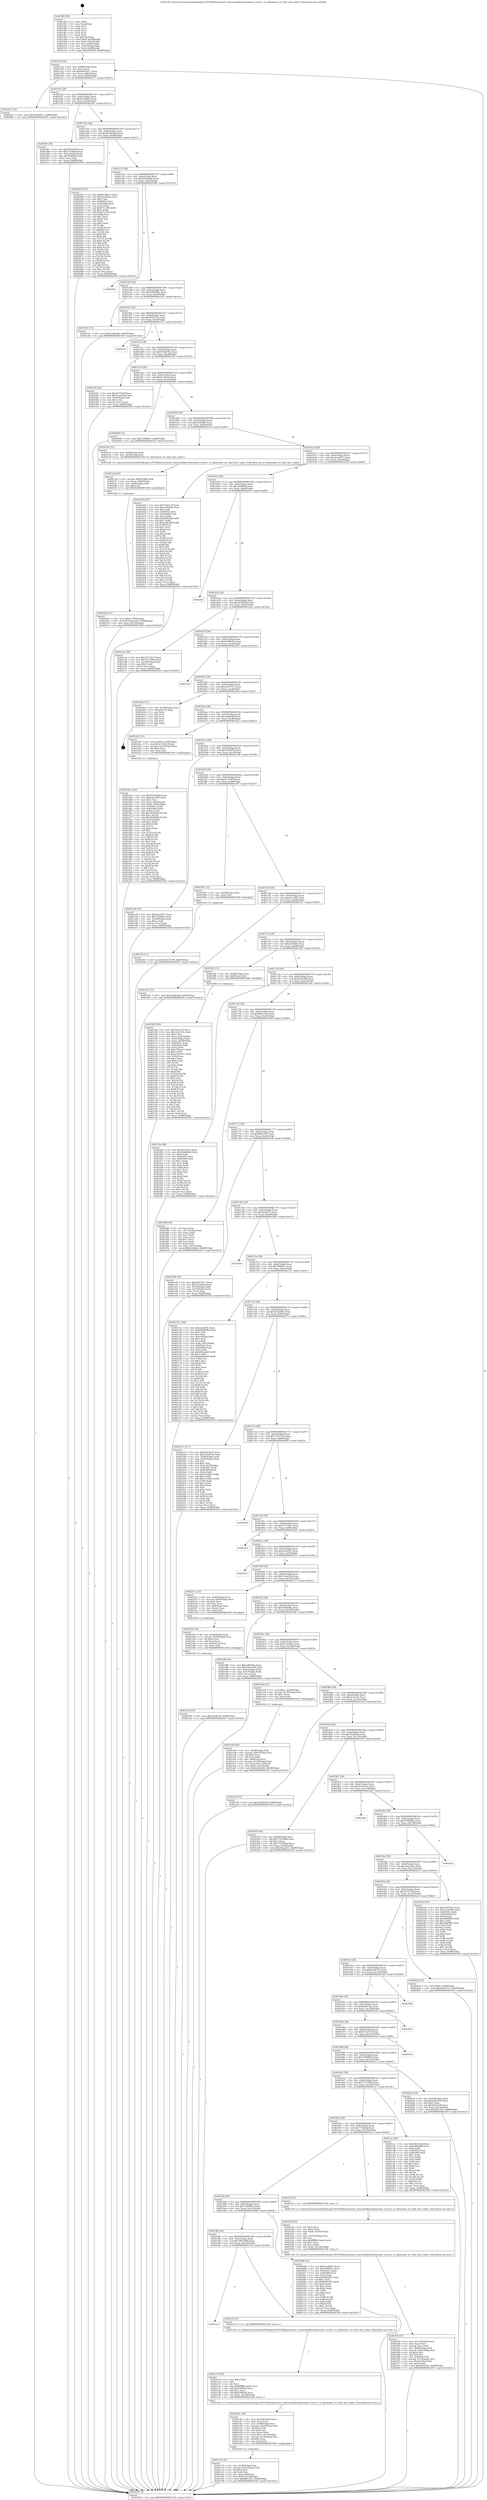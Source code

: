 digraph "0x4014f0" {
  label = "0x4014f0 (/mnt/c/Users/mathe/Desktop/tcc/POCII/binaries/extr_timescaledbsrcdimension_vector.c_ts_dimension_vec_find_slice_index_Final-ollvm.out::main(0))"
  labelloc = "t"
  node[shape=record]

  Entry [label="",width=0.3,height=0.3,shape=circle,fillcolor=black,style=filled]
  "0x401522" [label="{
     0x401522 [32]\l
     | [instrs]\l
     &nbsp;&nbsp;0x401522 \<+6\>: mov -0x88(%rbp),%eax\l
     &nbsp;&nbsp;0x401528 \<+2\>: mov %eax,%ecx\l
     &nbsp;&nbsp;0x40152a \<+6\>: sub $0x84d5d217,%ecx\l
     &nbsp;&nbsp;0x401530 \<+6\>: mov %eax,-0x8c(%rbp)\l
     &nbsp;&nbsp;0x401536 \<+6\>: mov %ecx,-0x90(%rbp)\l
     &nbsp;&nbsp;0x40153c \<+6\>: je 00000000004020c7 \<main+0xbd7\>\l
  }"]
  "0x4020c7" [label="{
     0x4020c7 [15]\l
     | [instrs]\l
     &nbsp;&nbsp;0x4020c7 \<+10\>: movl $0x7d56007e,-0x88(%rbp)\l
     &nbsp;&nbsp;0x4020d1 \<+5\>: jmp 0000000000402593 \<main+0x10a3\>\l
  }"]
  "0x401542" [label="{
     0x401542 [28]\l
     | [instrs]\l
     &nbsp;&nbsp;0x401542 \<+5\>: jmp 0000000000401547 \<main+0x57\>\l
     &nbsp;&nbsp;0x401547 \<+6\>: mov -0x8c(%rbp),%eax\l
     &nbsp;&nbsp;0x40154d \<+5\>: sub $0x8c228eb3,%eax\l
     &nbsp;&nbsp;0x401552 \<+6\>: mov %eax,-0x94(%rbp)\l
     &nbsp;&nbsp;0x401558 \<+6\>: je 0000000000401f01 \<main+0xa11\>\l
  }"]
  Exit [label="",width=0.3,height=0.3,shape=circle,fillcolor=black,style=filled,peripheries=2]
  "0x401f01" [label="{
     0x401f01 [30]\l
     | [instrs]\l
     &nbsp;&nbsp;0x401f01 \<+5\>: mov $0xf205e498,%eax\l
     &nbsp;&nbsp;0x401f06 \<+5\>: mov $0x771bfbaf,%ecx\l
     &nbsp;&nbsp;0x401f0b \<+3\>: mov -0x7c(%rbp),%edx\l
     &nbsp;&nbsp;0x401f0e \<+3\>: cmp -0x78(%rbp),%edx\l
     &nbsp;&nbsp;0x401f11 \<+3\>: cmovl %ecx,%eax\l
     &nbsp;&nbsp;0x401f14 \<+6\>: mov %eax,-0x88(%rbp)\l
     &nbsp;&nbsp;0x401f1a \<+5\>: jmp 0000000000402593 \<main+0x10a3\>\l
  }"]
  "0x40155e" [label="{
     0x40155e [28]\l
     | [instrs]\l
     &nbsp;&nbsp;0x40155e \<+5\>: jmp 0000000000401563 \<main+0x73\>\l
     &nbsp;&nbsp;0x401563 \<+6\>: mov -0x8c(%rbp),%eax\l
     &nbsp;&nbsp;0x401569 \<+5\>: sub $0x924bb5b4,%eax\l
     &nbsp;&nbsp;0x40156e \<+6\>: mov %eax,-0x98(%rbp)\l
     &nbsp;&nbsp;0x401574 \<+6\>: je 0000000000402003 \<main+0xb13\>\l
  }"]
  "0x402393" [label="{
     0x402393 [15]\l
     | [instrs]\l
     &nbsp;&nbsp;0x402393 \<+10\>: movl $0x6257b70f,-0x88(%rbp)\l
     &nbsp;&nbsp;0x40239d \<+5\>: jmp 0000000000402593 \<main+0x10a3\>\l
  }"]
  "0x402003" [label="{
     0x402003 [147]\l
     | [instrs]\l
     &nbsp;&nbsp;0x402003 \<+5\>: mov $0xb9188e5e,%eax\l
     &nbsp;&nbsp;0x402008 \<+5\>: mov $0x9cc00cba,%ecx\l
     &nbsp;&nbsp;0x40200d \<+2\>: mov $0x1,%dl\l
     &nbsp;&nbsp;0x40200f \<+7\>: mov 0x40505c,%esi\l
     &nbsp;&nbsp;0x402016 \<+7\>: mov 0x405060,%edi\l
     &nbsp;&nbsp;0x40201d \<+3\>: mov %esi,%r8d\l
     &nbsp;&nbsp;0x402020 \<+7\>: sub $0x871c189,%r8d\l
     &nbsp;&nbsp;0x402027 \<+4\>: sub $0x1,%r8d\l
     &nbsp;&nbsp;0x40202b \<+7\>: add $0x871c189,%r8d\l
     &nbsp;&nbsp;0x402032 \<+4\>: imul %r8d,%esi\l
     &nbsp;&nbsp;0x402036 \<+3\>: and $0x1,%esi\l
     &nbsp;&nbsp;0x402039 \<+3\>: cmp $0x0,%esi\l
     &nbsp;&nbsp;0x40203c \<+4\>: sete %r9b\l
     &nbsp;&nbsp;0x402040 \<+3\>: cmp $0xa,%edi\l
     &nbsp;&nbsp;0x402043 \<+4\>: setl %r10b\l
     &nbsp;&nbsp;0x402047 \<+3\>: mov %r9b,%r11b\l
     &nbsp;&nbsp;0x40204a \<+4\>: xor $0xff,%r11b\l
     &nbsp;&nbsp;0x40204e \<+3\>: mov %r10b,%bl\l
     &nbsp;&nbsp;0x402051 \<+3\>: xor $0xff,%bl\l
     &nbsp;&nbsp;0x402054 \<+3\>: xor $0x0,%dl\l
     &nbsp;&nbsp;0x402057 \<+3\>: mov %r11b,%r14b\l
     &nbsp;&nbsp;0x40205a \<+4\>: and $0x0,%r14b\l
     &nbsp;&nbsp;0x40205e \<+3\>: and %dl,%r9b\l
     &nbsp;&nbsp;0x402061 \<+3\>: mov %bl,%r15b\l
     &nbsp;&nbsp;0x402064 \<+4\>: and $0x0,%r15b\l
     &nbsp;&nbsp;0x402068 \<+3\>: and %dl,%r10b\l
     &nbsp;&nbsp;0x40206b \<+3\>: or %r9b,%r14b\l
     &nbsp;&nbsp;0x40206e \<+3\>: or %r10b,%r15b\l
     &nbsp;&nbsp;0x402071 \<+3\>: xor %r15b,%r14b\l
     &nbsp;&nbsp;0x402074 \<+3\>: or %bl,%r11b\l
     &nbsp;&nbsp;0x402077 \<+4\>: xor $0xff,%r11b\l
     &nbsp;&nbsp;0x40207b \<+3\>: or $0x0,%dl\l
     &nbsp;&nbsp;0x40207e \<+3\>: and %dl,%r11b\l
     &nbsp;&nbsp;0x402081 \<+3\>: or %r11b,%r14b\l
     &nbsp;&nbsp;0x402084 \<+4\>: test $0x1,%r14b\l
     &nbsp;&nbsp;0x402088 \<+3\>: cmovne %ecx,%eax\l
     &nbsp;&nbsp;0x40208b \<+6\>: mov %eax,-0x88(%rbp)\l
     &nbsp;&nbsp;0x402091 \<+5\>: jmp 0000000000402593 \<main+0x10a3\>\l
  }"]
  "0x40157a" [label="{
     0x40157a [28]\l
     | [instrs]\l
     &nbsp;&nbsp;0x40157a \<+5\>: jmp 000000000040157f \<main+0x8f\>\l
     &nbsp;&nbsp;0x40157f \<+6\>: mov -0x8c(%rbp),%eax\l
     &nbsp;&nbsp;0x401585 \<+5\>: sub $0x926224dd,%eax\l
     &nbsp;&nbsp;0x40158a \<+6\>: mov %eax,-0x9c(%rbp)\l
     &nbsp;&nbsp;0x401590 \<+6\>: je 0000000000402509 \<main+0x1019\>\l
  }"]
  "0x402350" [label="{
     0x402350 [15]\l
     | [instrs]\l
     &nbsp;&nbsp;0x402350 \<+10\>: movl $0x3f2a8e2d,-0x88(%rbp)\l
     &nbsp;&nbsp;0x40235a \<+5\>: jmp 0000000000402593 \<main+0x10a3\>\l
  }"]
  "0x402509" [label="{
     0x402509\l
  }", style=dashed]
  "0x401596" [label="{
     0x401596 [28]\l
     | [instrs]\l
     &nbsp;&nbsp;0x401596 \<+5\>: jmp 000000000040159b \<main+0xab\>\l
     &nbsp;&nbsp;0x40159b \<+6\>: mov -0x8c(%rbp),%eax\l
     &nbsp;&nbsp;0x4015a1 \<+5\>: sub $0x93693882,%eax\l
     &nbsp;&nbsp;0x4015a6 \<+6\>: mov %eax,-0xa0(%rbp)\l
     &nbsp;&nbsp;0x4015ac \<+6\>: je 00000000004021d1 \<main+0xce1\>\l
  }"]
  "0x402332" [label="{
     0x402332 [30]\l
     | [instrs]\l
     &nbsp;&nbsp;0x402332 \<+4\>: mov -0x68(%rbp),%rax\l
     &nbsp;&nbsp;0x402336 \<+7\>: movslq -0x84(%rbp),%rcx\l
     &nbsp;&nbsp;0x40233d \<+4\>: shl $0x4,%rcx\l
     &nbsp;&nbsp;0x402341 \<+3\>: add %rcx,%rax\l
     &nbsp;&nbsp;0x402344 \<+4\>: mov 0x8(%rax),%rax\l
     &nbsp;&nbsp;0x402348 \<+3\>: mov %rax,%rdi\l
     &nbsp;&nbsp;0x40234b \<+5\>: call 0000000000401030 \<free@plt\>\l
     | [calls]\l
     &nbsp;&nbsp;0x401030 \{1\} (unknown)\l
  }"]
  "0x4021d1" [label="{
     0x4021d1 [15]\l
     | [instrs]\l
     &nbsp;&nbsp;0x4021d1 \<+10\>: movl $0x33d8cdda,-0x88(%rbp)\l
     &nbsp;&nbsp;0x4021db \<+5\>: jmp 0000000000402593 \<main+0x10a3\>\l
  }"]
  "0x4015b2" [label="{
     0x4015b2 [28]\l
     | [instrs]\l
     &nbsp;&nbsp;0x4015b2 \<+5\>: jmp 00000000004015b7 \<main+0xc7\>\l
     &nbsp;&nbsp;0x4015b7 \<+6\>: mov -0x8c(%rbp),%eax\l
     &nbsp;&nbsp;0x4015bd \<+5\>: sub $0x93d1f5a5,%eax\l
     &nbsp;&nbsp;0x4015c2 \<+6\>: mov %eax,-0xa4(%rbp)\l
     &nbsp;&nbsp;0x4015c8 \<+6\>: je 0000000000402575 \<main+0x1085\>\l
  }"]
  "0x402204" [label="{
     0x402204 [31]\l
     | [instrs]\l
     &nbsp;&nbsp;0x402204 \<+10\>: movl $0x0,-0x84(%rbp)\l
     &nbsp;&nbsp;0x40220e \<+10\>: movl $0x5baacd51,-0x88(%rbp)\l
     &nbsp;&nbsp;0x402218 \<+6\>: mov %eax,-0x154(%rbp)\l
     &nbsp;&nbsp;0x40221e \<+5\>: jmp 0000000000402593 \<main+0x10a3\>\l
  }"]
  "0x402575" [label="{
     0x402575\l
  }", style=dashed]
  "0x4015ce" [label="{
     0x4015ce [28]\l
     | [instrs]\l
     &nbsp;&nbsp;0x4015ce \<+5\>: jmp 00000000004015d3 \<main+0xe3\>\l
     &nbsp;&nbsp;0x4015d3 \<+6\>: mov -0x8c(%rbp),%eax\l
     &nbsp;&nbsp;0x4015d9 \<+5\>: sub $0x97bd476e,%eax\l
     &nbsp;&nbsp;0x4015de \<+6\>: mov %eax,-0xa8(%rbp)\l
     &nbsp;&nbsp;0x4015e4 \<+6\>: je 00000000004022f3 \<main+0xe03\>\l
  }"]
  "0x4021ed" [label="{
     0x4021ed [23]\l
     | [instrs]\l
     &nbsp;&nbsp;0x4021ed \<+10\>: movabs $0x4030b6,%rdi\l
     &nbsp;&nbsp;0x4021f7 \<+3\>: mov %eax,-0x80(%rbp)\l
     &nbsp;&nbsp;0x4021fa \<+3\>: mov -0x80(%rbp),%esi\l
     &nbsp;&nbsp;0x4021fd \<+2\>: mov $0x0,%al\l
     &nbsp;&nbsp;0x4021ff \<+5\>: call 0000000000401040 \<printf@plt\>\l
     | [calls]\l
     &nbsp;&nbsp;0x401040 \{1\} (unknown)\l
  }"]
  "0x4022f3" [label="{
     0x4022f3 [30]\l
     | [instrs]\l
     &nbsp;&nbsp;0x4022f3 \<+5\>: mov $0xdc37043f,%eax\l
     &nbsp;&nbsp;0x4022f8 \<+5\>: mov $0x31a4e93b,%ecx\l
     &nbsp;&nbsp;0x4022fd \<+3\>: mov -0x29(%rbp),%dl\l
     &nbsp;&nbsp;0x402300 \<+3\>: test $0x1,%dl\l
     &nbsp;&nbsp;0x402303 \<+3\>: cmovne %ecx,%eax\l
     &nbsp;&nbsp;0x402306 \<+6\>: mov %eax,-0x88(%rbp)\l
     &nbsp;&nbsp;0x40230c \<+5\>: jmp 0000000000402593 \<main+0x10a3\>\l
  }"]
  "0x4015ea" [label="{
     0x4015ea [28]\l
     | [instrs]\l
     &nbsp;&nbsp;0x4015ea \<+5\>: jmp 00000000004015ef \<main+0xff\>\l
     &nbsp;&nbsp;0x4015ef \<+6\>: mov -0x8c(%rbp),%eax\l
     &nbsp;&nbsp;0x4015f5 \<+5\>: sub $0x9cc00cba,%eax\l
     &nbsp;&nbsp;0x4015fa \<+6\>: mov %eax,-0xac(%rbp)\l
     &nbsp;&nbsp;0x401600 \<+6\>: je 0000000000402096 \<main+0xba6\>\l
  }"]
  "0x401f50" [label="{
     0x401f50 [57]\l
     | [instrs]\l
     &nbsp;&nbsp;0x401f50 \<+6\>: mov -0x150(%rbp),%ecx\l
     &nbsp;&nbsp;0x401f56 \<+3\>: imul %eax,%ecx\l
     &nbsp;&nbsp;0x401f59 \<+3\>: movslq %ecx,%rdi\l
     &nbsp;&nbsp;0x401f5c \<+4\>: mov -0x68(%rbp),%r8\l
     &nbsp;&nbsp;0x401f60 \<+4\>: movslq -0x6c(%rbp),%r9\l
     &nbsp;&nbsp;0x401f64 \<+4\>: shl $0x4,%r9\l
     &nbsp;&nbsp;0x401f68 \<+3\>: add %r9,%r8\l
     &nbsp;&nbsp;0x401f6b \<+4\>: mov 0x8(%r8),%r8\l
     &nbsp;&nbsp;0x401f6f \<+4\>: movslq -0x74(%rbp),%r9\l
     &nbsp;&nbsp;0x401f73 \<+4\>: mov (%r8,%r9,8),%r8\l
     &nbsp;&nbsp;0x401f77 \<+3\>: mov %rdi,(%r8)\l
     &nbsp;&nbsp;0x401f7a \<+10\>: movl $0xfb0316c6,-0x88(%rbp)\l
     &nbsp;&nbsp;0x401f84 \<+5\>: jmp 0000000000402593 \<main+0x10a3\>\l
  }"]
  "0x402096" [label="{
     0x402096 [15]\l
     | [instrs]\l
     &nbsp;&nbsp;0x402096 \<+10\>: movl $0x72f00897,-0x88(%rbp)\l
     &nbsp;&nbsp;0x4020a0 \<+5\>: jmp 0000000000402593 \<main+0x10a3\>\l
  }"]
  "0x401606" [label="{
     0x401606 [28]\l
     | [instrs]\l
     &nbsp;&nbsp;0x401606 \<+5\>: jmp 000000000040160b \<main+0x11b\>\l
     &nbsp;&nbsp;0x40160b \<+6\>: mov -0x8c(%rbp),%eax\l
     &nbsp;&nbsp;0x401611 \<+5\>: sub $0xa39fc8be,%eax\l
     &nbsp;&nbsp;0x401616 \<+6\>: mov %eax,-0xb0(%rbp)\l
     &nbsp;&nbsp;0x40161c \<+6\>: je 00000000004021e0 \<main+0xcf0\>\l
  }"]
  "0x401f24" [label="{
     0x401f24 [44]\l
     | [instrs]\l
     &nbsp;&nbsp;0x401f24 \<+2\>: xor %ecx,%ecx\l
     &nbsp;&nbsp;0x401f26 \<+5\>: mov $0x2,%edx\l
     &nbsp;&nbsp;0x401f2b \<+6\>: mov %edx,-0x14c(%rbp)\l
     &nbsp;&nbsp;0x401f31 \<+1\>: cltd\l
     &nbsp;&nbsp;0x401f32 \<+6\>: mov -0x14c(%rbp),%esi\l
     &nbsp;&nbsp;0x401f38 \<+2\>: idiv %esi\l
     &nbsp;&nbsp;0x401f3a \<+6\>: imul $0xfffffffe,%edx,%edx\l
     &nbsp;&nbsp;0x401f40 \<+3\>: sub $0x1,%ecx\l
     &nbsp;&nbsp;0x401f43 \<+2\>: sub %ecx,%edx\l
     &nbsp;&nbsp;0x401f45 \<+6\>: mov %edx,-0x150(%rbp)\l
     &nbsp;&nbsp;0x401f4b \<+5\>: call 0000000000401160 \<next_i\>\l
     | [calls]\l
     &nbsp;&nbsp;0x401160 \{1\} (/mnt/c/Users/mathe/Desktop/tcc/POCII/binaries/extr_timescaledbsrcdimension_vector.c_ts_dimension_vec_find_slice_index_Final-ollvm.out::next_i)\l
  }"]
  "0x4021e0" [label="{
     0x4021e0 [13]\l
     | [instrs]\l
     &nbsp;&nbsp;0x4021e0 \<+4\>: mov -0x68(%rbp),%rdi\l
     &nbsp;&nbsp;0x4021e4 \<+4\>: mov -0x58(%rbp),%rsi\l
     &nbsp;&nbsp;0x4021e8 \<+5\>: call 0000000000401240 \<ts_dimension_vec_find_slice_index\>\l
     | [calls]\l
     &nbsp;&nbsp;0x401240 \{1\} (/mnt/c/Users/mathe/Desktop/tcc/POCII/binaries/extr_timescaledbsrcdimension_vector.c_ts_dimension_vec_find_slice_index_Final-ollvm.out::ts_dimension_vec_find_slice_index)\l
  }"]
  "0x401622" [label="{
     0x401622 [28]\l
     | [instrs]\l
     &nbsp;&nbsp;0x401622 \<+5\>: jmp 0000000000401627 \<main+0x137\>\l
     &nbsp;&nbsp;0x401627 \<+6\>: mov -0x8c(%rbp),%eax\l
     &nbsp;&nbsp;0x40162d \<+5\>: sub $0xa4acd872,%eax\l
     &nbsp;&nbsp;0x401632 \<+6\>: mov %eax,-0xb4(%rbp)\l
     &nbsp;&nbsp;0x401638 \<+6\>: je 0000000000401b5f \<main+0x66f\>\l
  }"]
  "0x401ed0" [label="{
     0x401ed0 [49]\l
     | [instrs]\l
     &nbsp;&nbsp;0x401ed0 \<+4\>: mov -0x68(%rbp),%rdi\l
     &nbsp;&nbsp;0x401ed4 \<+4\>: movslq -0x6c(%rbp),%rcx\l
     &nbsp;&nbsp;0x401ed8 \<+4\>: shl $0x4,%rcx\l
     &nbsp;&nbsp;0x401edc \<+3\>: add %rcx,%rdi\l
     &nbsp;&nbsp;0x401edf \<+4\>: mov 0x8(%rdi),%rcx\l
     &nbsp;&nbsp;0x401ee3 \<+4\>: movslq -0x74(%rbp),%rdi\l
     &nbsp;&nbsp;0x401ee7 \<+4\>: mov %rax,(%rcx,%rdi,8)\l
     &nbsp;&nbsp;0x401eeb \<+7\>: movl $0x0,-0x7c(%rbp)\l
     &nbsp;&nbsp;0x401ef2 \<+10\>: movl $0x8c228eb3,-0x88(%rbp)\l
     &nbsp;&nbsp;0x401efc \<+5\>: jmp 0000000000402593 \<main+0x10a3\>\l
  }"]
  "0x401b5f" [label="{
     0x401b5f [147]\l
     | [instrs]\l
     &nbsp;&nbsp;0x401b5f \<+5\>: mov $0x70cb3c7f,%eax\l
     &nbsp;&nbsp;0x401b64 \<+5\>: mov $0xeaf450dc,%ecx\l
     &nbsp;&nbsp;0x401b69 \<+2\>: mov $0x1,%dl\l
     &nbsp;&nbsp;0x401b6b \<+7\>: mov 0x40505c,%esi\l
     &nbsp;&nbsp;0x401b72 \<+7\>: mov 0x405060,%edi\l
     &nbsp;&nbsp;0x401b79 \<+3\>: mov %esi,%r8d\l
     &nbsp;&nbsp;0x401b7c \<+7\>: add $0xb280c9bf,%r8d\l
     &nbsp;&nbsp;0x401b83 \<+4\>: sub $0x1,%r8d\l
     &nbsp;&nbsp;0x401b87 \<+7\>: sub $0xb280c9bf,%r8d\l
     &nbsp;&nbsp;0x401b8e \<+4\>: imul %r8d,%esi\l
     &nbsp;&nbsp;0x401b92 \<+3\>: and $0x1,%esi\l
     &nbsp;&nbsp;0x401b95 \<+3\>: cmp $0x0,%esi\l
     &nbsp;&nbsp;0x401b98 \<+4\>: sete %r9b\l
     &nbsp;&nbsp;0x401b9c \<+3\>: cmp $0xa,%edi\l
     &nbsp;&nbsp;0x401b9f \<+4\>: setl %r10b\l
     &nbsp;&nbsp;0x401ba3 \<+3\>: mov %r9b,%r11b\l
     &nbsp;&nbsp;0x401ba6 \<+4\>: xor $0xff,%r11b\l
     &nbsp;&nbsp;0x401baa \<+3\>: mov %r10b,%bl\l
     &nbsp;&nbsp;0x401bad \<+3\>: xor $0xff,%bl\l
     &nbsp;&nbsp;0x401bb0 \<+3\>: xor $0x0,%dl\l
     &nbsp;&nbsp;0x401bb3 \<+3\>: mov %r11b,%r14b\l
     &nbsp;&nbsp;0x401bb6 \<+4\>: and $0x0,%r14b\l
     &nbsp;&nbsp;0x401bba \<+3\>: and %dl,%r9b\l
     &nbsp;&nbsp;0x401bbd \<+3\>: mov %bl,%r15b\l
     &nbsp;&nbsp;0x401bc0 \<+4\>: and $0x0,%r15b\l
     &nbsp;&nbsp;0x401bc4 \<+3\>: and %dl,%r10b\l
     &nbsp;&nbsp;0x401bc7 \<+3\>: or %r9b,%r14b\l
     &nbsp;&nbsp;0x401bca \<+3\>: or %r10b,%r15b\l
     &nbsp;&nbsp;0x401bcd \<+3\>: xor %r15b,%r14b\l
     &nbsp;&nbsp;0x401bd0 \<+3\>: or %bl,%r11b\l
     &nbsp;&nbsp;0x401bd3 \<+4\>: xor $0xff,%r11b\l
     &nbsp;&nbsp;0x401bd7 \<+3\>: or $0x0,%dl\l
     &nbsp;&nbsp;0x401bda \<+3\>: and %dl,%r11b\l
     &nbsp;&nbsp;0x401bdd \<+3\>: or %r11b,%r14b\l
     &nbsp;&nbsp;0x401be0 \<+4\>: test $0x1,%r14b\l
     &nbsp;&nbsp;0x401be4 \<+3\>: cmovne %ecx,%eax\l
     &nbsp;&nbsp;0x401be7 \<+6\>: mov %eax,-0x88(%rbp)\l
     &nbsp;&nbsp;0x401bed \<+5\>: jmp 0000000000402593 \<main+0x10a3\>\l
  }"]
  "0x40163e" [label="{
     0x40163e [28]\l
     | [instrs]\l
     &nbsp;&nbsp;0x40163e \<+5\>: jmp 0000000000401643 \<main+0x153\>\l
     &nbsp;&nbsp;0x401643 \<+6\>: mov -0x8c(%rbp),%eax\l
     &nbsp;&nbsp;0x401649 \<+5\>: sub $0xa85ff63b,%eax\l
     &nbsp;&nbsp;0x40164e \<+6\>: mov %eax,-0xb8(%rbp)\l
     &nbsp;&nbsp;0x401654 \<+6\>: je 00000000004024cf \<main+0xfdf\>\l
  }"]
  "0x401e72" [label="{
     0x401e72 [41]\l
     | [instrs]\l
     &nbsp;&nbsp;0x401e72 \<+4\>: mov -0x68(%rbp),%rsi\l
     &nbsp;&nbsp;0x401e76 \<+4\>: movslq -0x6c(%rbp),%rdi\l
     &nbsp;&nbsp;0x401e7a \<+4\>: shl $0x4,%rdi\l
     &nbsp;&nbsp;0x401e7e \<+3\>: add %rdi,%rsi\l
     &nbsp;&nbsp;0x401e81 \<+4\>: mov %rax,0x8(%rsi)\l
     &nbsp;&nbsp;0x401e85 \<+7\>: movl $0x0,-0x74(%rbp)\l
     &nbsp;&nbsp;0x401e8c \<+10\>: movl $0xffd21d97,-0x88(%rbp)\l
     &nbsp;&nbsp;0x401e96 \<+5\>: jmp 0000000000402593 \<main+0x10a3\>\l
  }"]
  "0x4024cf" [label="{
     0x4024cf\l
  }", style=dashed]
  "0x40165a" [label="{
     0x40165a [28]\l
     | [instrs]\l
     &nbsp;&nbsp;0x40165a \<+5\>: jmp 000000000040165f \<main+0x16f\>\l
     &nbsp;&nbsp;0x40165f \<+6\>: mov -0x8c(%rbp),%eax\l
     &nbsp;&nbsp;0x401665 \<+5\>: sub $0xaf598528,%eax\l
     &nbsp;&nbsp;0x40166a \<+6\>: mov %eax,-0xbc(%rbp)\l
     &nbsp;&nbsp;0x401670 \<+6\>: je 0000000000401cae \<main+0x7be\>\l
  }"]
  "0x401e41" [label="{
     0x401e41 [49]\l
     | [instrs]\l
     &nbsp;&nbsp;0x401e41 \<+6\>: mov -0x148(%rbp),%ecx\l
     &nbsp;&nbsp;0x401e47 \<+3\>: imul %eax,%ecx\l
     &nbsp;&nbsp;0x401e4a \<+4\>: mov -0x68(%rbp),%rsi\l
     &nbsp;&nbsp;0x401e4e \<+4\>: movslq -0x6c(%rbp),%rdi\l
     &nbsp;&nbsp;0x401e52 \<+4\>: shl $0x4,%rdi\l
     &nbsp;&nbsp;0x401e56 \<+3\>: add %rdi,%rsi\l
     &nbsp;&nbsp;0x401e59 \<+2\>: mov %ecx,(%rsi)\l
     &nbsp;&nbsp;0x401e5b \<+7\>: movl $0x1,-0x70(%rbp)\l
     &nbsp;&nbsp;0x401e62 \<+4\>: movslq -0x70(%rbp),%rsi\l
     &nbsp;&nbsp;0x401e66 \<+4\>: shl $0x3,%rsi\l
     &nbsp;&nbsp;0x401e6a \<+3\>: mov %rsi,%rdi\l
     &nbsp;&nbsp;0x401e6d \<+5\>: call 0000000000401050 \<malloc@plt\>\l
     | [calls]\l
     &nbsp;&nbsp;0x401050 \{1\} (unknown)\l
  }"]
  "0x401cae" [label="{
     0x401cae [30]\l
     | [instrs]\l
     &nbsp;&nbsp;0x401cae \<+5\>: mov $0x197756c7,%eax\l
     &nbsp;&nbsp;0x401cb3 \<+5\>: mov $0x73c3768d,%ecx\l
     &nbsp;&nbsp;0x401cb8 \<+3\>: mov -0x30(%rbp),%edx\l
     &nbsp;&nbsp;0x401cbb \<+3\>: cmp $0x0,%edx\l
     &nbsp;&nbsp;0x401cbe \<+3\>: cmove %ecx,%eax\l
     &nbsp;&nbsp;0x401cc1 \<+6\>: mov %eax,-0x88(%rbp)\l
     &nbsp;&nbsp;0x401cc7 \<+5\>: jmp 0000000000402593 \<main+0x10a3\>\l
  }"]
  "0x401676" [label="{
     0x401676 [28]\l
     | [instrs]\l
     &nbsp;&nbsp;0x401676 \<+5\>: jmp 000000000040167b \<main+0x18b\>\l
     &nbsp;&nbsp;0x40167b \<+6\>: mov -0x8c(%rbp),%eax\l
     &nbsp;&nbsp;0x401681 \<+5\>: sub $0xb9188e5e,%eax\l
     &nbsp;&nbsp;0x401686 \<+6\>: mov %eax,-0xc0(%rbp)\l
     &nbsp;&nbsp;0x40168c \<+6\>: je 0000000000402542 \<main+0x1052\>\l
  }"]
  "0x401e19" [label="{
     0x401e19 [40]\l
     | [instrs]\l
     &nbsp;&nbsp;0x401e19 \<+5\>: mov $0x2,%ecx\l
     &nbsp;&nbsp;0x401e1e \<+1\>: cltd\l
     &nbsp;&nbsp;0x401e1f \<+2\>: idiv %ecx\l
     &nbsp;&nbsp;0x401e21 \<+6\>: imul $0xfffffffe,%edx,%ecx\l
     &nbsp;&nbsp;0x401e27 \<+6\>: sub $0xf16f8cfd,%ecx\l
     &nbsp;&nbsp;0x401e2d \<+3\>: add $0x1,%ecx\l
     &nbsp;&nbsp;0x401e30 \<+6\>: add $0xf16f8cfd,%ecx\l
     &nbsp;&nbsp;0x401e36 \<+6\>: mov %ecx,-0x148(%rbp)\l
     &nbsp;&nbsp;0x401e3c \<+5\>: call 0000000000401160 \<next_i\>\l
     | [calls]\l
     &nbsp;&nbsp;0x401160 \{1\} (/mnt/c/Users/mathe/Desktop/tcc/POCII/binaries/extr_timescaledbsrcdimension_vector.c_ts_dimension_vec_find_slice_index_Final-ollvm.out::next_i)\l
  }"]
  "0x402542" [label="{
     0x402542\l
  }", style=dashed]
  "0x401692" [label="{
     0x401692 [28]\l
     | [instrs]\l
     &nbsp;&nbsp;0x401692 \<+5\>: jmp 0000000000401697 \<main+0x1a7\>\l
     &nbsp;&nbsp;0x401697 \<+6\>: mov -0x8c(%rbp),%eax\l
     &nbsp;&nbsp;0x40169d \<+5\>: sub $0xbc0547e7,%eax\l
     &nbsp;&nbsp;0x4016a2 \<+6\>: mov %eax,-0xc4(%rbp)\l
     &nbsp;&nbsp;0x4016a8 \<+6\>: je 00000000004024ba \<main+0xfca\>\l
  }"]
  "0x401a12" [label="{
     0x401a12\l
  }", style=dashed]
  "0x4024ba" [label="{
     0x4024ba [21]\l
     | [instrs]\l
     &nbsp;&nbsp;0x4024ba \<+3\>: mov -0x38(%rbp),%eax\l
     &nbsp;&nbsp;0x4024bd \<+7\>: add $0x138,%rsp\l
     &nbsp;&nbsp;0x4024c4 \<+1\>: pop %rbx\l
     &nbsp;&nbsp;0x4024c5 \<+2\>: pop %r12\l
     &nbsp;&nbsp;0x4024c7 \<+2\>: pop %r13\l
     &nbsp;&nbsp;0x4024c9 \<+2\>: pop %r14\l
     &nbsp;&nbsp;0x4024cb \<+2\>: pop %r15\l
     &nbsp;&nbsp;0x4024cd \<+1\>: pop %rbp\l
     &nbsp;&nbsp;0x4024ce \<+1\>: ret\l
  }"]
  "0x4016ae" [label="{
     0x4016ae [28]\l
     | [instrs]\l
     &nbsp;&nbsp;0x4016ae \<+5\>: jmp 00000000004016b3 \<main+0x1c3\>\l
     &nbsp;&nbsp;0x4016b3 \<+6\>: mov -0x8c(%rbp),%eax\l
     &nbsp;&nbsp;0x4016b9 \<+5\>: sub $0xc68ab06f,%eax\l
     &nbsp;&nbsp;0x4016be \<+6\>: mov %eax,-0xc8(%rbp)\l
     &nbsp;&nbsp;0x4016c4 \<+6\>: je 0000000000401d22 \<main+0x832\>\l
  }"]
  "0x401e14" [label="{
     0x401e14 [5]\l
     | [instrs]\l
     &nbsp;&nbsp;0x401e14 \<+5\>: call 0000000000401160 \<next_i\>\l
     | [calls]\l
     &nbsp;&nbsp;0x401160 \{1\} (/mnt/c/Users/mathe/Desktop/tcc/POCII/binaries/extr_timescaledbsrcdimension_vector.c_ts_dimension_vec_find_slice_index_Final-ollvm.out::next_i)\l
  }"]
  "0x401d22" [label="{
     0x401d22 [31]\l
     | [instrs]\l
     &nbsp;&nbsp;0x401d22 \<+8\>: movq $0x64,-0x58(%rbp)\l
     &nbsp;&nbsp;0x401d2a \<+7\>: movl $0x1,-0x5c(%rbp)\l
     &nbsp;&nbsp;0x401d31 \<+4\>: movslq -0x5c(%rbp),%rax\l
     &nbsp;&nbsp;0x401d35 \<+4\>: shl $0x4,%rax\l
     &nbsp;&nbsp;0x401d39 \<+3\>: mov %rax,%rdi\l
     &nbsp;&nbsp;0x401d3c \<+5\>: call 0000000000401050 \<malloc@plt\>\l
     | [calls]\l
     &nbsp;&nbsp;0x401050 \{1\} (unknown)\l
  }"]
  "0x4016ca" [label="{
     0x4016ca [28]\l
     | [instrs]\l
     &nbsp;&nbsp;0x4016ca \<+5\>: jmp 00000000004016cf \<main+0x1df\>\l
     &nbsp;&nbsp;0x4016cf \<+6\>: mov -0x8c(%rbp),%eax\l
     &nbsp;&nbsp;0x4016d5 \<+5\>: sub $0xd1683f3f,%eax\l
     &nbsp;&nbsp;0x4016da \<+6\>: mov %eax,-0xcc(%rbp)\l
     &nbsp;&nbsp;0x4016e0 \<+6\>: je 0000000000401a38 \<main+0x548\>\l
  }"]
  "0x4019f6" [label="{
     0x4019f6 [28]\l
     | [instrs]\l
     &nbsp;&nbsp;0x4019f6 \<+5\>: jmp 00000000004019fb \<main+0x50b\>\l
     &nbsp;&nbsp;0x4019fb \<+6\>: mov -0x8c(%rbp),%eax\l
     &nbsp;&nbsp;0x401a01 \<+5\>: sub $0x7d91de98,%eax\l
     &nbsp;&nbsp;0x401a06 \<+6\>: mov %eax,-0x140(%rbp)\l
     &nbsp;&nbsp;0x401a0c \<+6\>: je 0000000000401e14 \<main+0x924\>\l
  }"]
  "0x401a38" [label="{
     0x401a38 [30]\l
     | [instrs]\l
     &nbsp;&nbsp;0x401a38 \<+5\>: mov $0xa4acd872,%eax\l
     &nbsp;&nbsp;0x401a3d \<+5\>: mov $0x7fcb0bbe,%ecx\l
     &nbsp;&nbsp;0x401a42 \<+3\>: mov -0x34(%rbp),%edx\l
     &nbsp;&nbsp;0x401a45 \<+3\>: cmp $0x2,%edx\l
     &nbsp;&nbsp;0x401a48 \<+3\>: cmovne %ecx,%eax\l
     &nbsp;&nbsp;0x401a4b \<+6\>: mov %eax,-0x88(%rbp)\l
     &nbsp;&nbsp;0x401a51 \<+5\>: jmp 0000000000402593 \<main+0x10a3\>\l
  }"]
  "0x4016e6" [label="{
     0x4016e6 [28]\l
     | [instrs]\l
     &nbsp;&nbsp;0x4016e6 \<+5\>: jmp 00000000004016eb \<main+0x1fb\>\l
     &nbsp;&nbsp;0x4016eb \<+6\>: mov -0x8c(%rbp),%eax\l
     &nbsp;&nbsp;0x4016f1 \<+5\>: sub $0xdc37043f,%eax\l
     &nbsp;&nbsp;0x4016f6 \<+6\>: mov %eax,-0xd0(%rbp)\l
     &nbsp;&nbsp;0x4016fc \<+6\>: je 0000000000402387 \<main+0xe97\>\l
  }"]
  "0x402593" [label="{
     0x402593 [5]\l
     | [instrs]\l
     &nbsp;&nbsp;0x402593 \<+5\>: jmp 0000000000401522 \<main+0x32\>\l
  }"]
  "0x4014f0" [label="{
     0x4014f0 [50]\l
     | [instrs]\l
     &nbsp;&nbsp;0x4014f0 \<+1\>: push %rbp\l
     &nbsp;&nbsp;0x4014f1 \<+3\>: mov %rsp,%rbp\l
     &nbsp;&nbsp;0x4014f4 \<+2\>: push %r15\l
     &nbsp;&nbsp;0x4014f6 \<+2\>: push %r14\l
     &nbsp;&nbsp;0x4014f8 \<+2\>: push %r13\l
     &nbsp;&nbsp;0x4014fa \<+2\>: push %r12\l
     &nbsp;&nbsp;0x4014fc \<+1\>: push %rbx\l
     &nbsp;&nbsp;0x4014fd \<+7\>: sub $0x138,%rsp\l
     &nbsp;&nbsp;0x401504 \<+7\>: movl $0x0,-0x38(%rbp)\l
     &nbsp;&nbsp;0x40150b \<+3\>: mov %edi,-0x3c(%rbp)\l
     &nbsp;&nbsp;0x40150e \<+4\>: mov %rsi,-0x48(%rbp)\l
     &nbsp;&nbsp;0x401512 \<+3\>: mov -0x3c(%rbp),%edi\l
     &nbsp;&nbsp;0x401515 \<+3\>: mov %edi,-0x34(%rbp)\l
     &nbsp;&nbsp;0x401518 \<+10\>: movl $0xd1683f3f,-0x88(%rbp)\l
  }"]
  "0x4020d6" [label="{
     0x4020d6 [91]\l
     | [instrs]\l
     &nbsp;&nbsp;0x4020d6 \<+5\>: mov $0x2acd4f5c,%eax\l
     &nbsp;&nbsp;0x4020db \<+5\>: mov $0x7966811,%ecx\l
     &nbsp;&nbsp;0x4020e0 \<+7\>: mov 0x40505c,%edx\l
     &nbsp;&nbsp;0x4020e7 \<+7\>: mov 0x405060,%esi\l
     &nbsp;&nbsp;0x4020ee \<+2\>: mov %edx,%edi\l
     &nbsp;&nbsp;0x4020f0 \<+6\>: sub $0xf2641661,%edi\l
     &nbsp;&nbsp;0x4020f6 \<+3\>: sub $0x1,%edi\l
     &nbsp;&nbsp;0x4020f9 \<+6\>: add $0xf2641661,%edi\l
     &nbsp;&nbsp;0x4020ff \<+3\>: imul %edi,%edx\l
     &nbsp;&nbsp;0x402102 \<+3\>: and $0x1,%edx\l
     &nbsp;&nbsp;0x402105 \<+3\>: cmp $0x0,%edx\l
     &nbsp;&nbsp;0x402108 \<+4\>: sete %r8b\l
     &nbsp;&nbsp;0x40210c \<+3\>: cmp $0xa,%esi\l
     &nbsp;&nbsp;0x40210f \<+4\>: setl %r9b\l
     &nbsp;&nbsp;0x402113 \<+3\>: mov %r8b,%r10b\l
     &nbsp;&nbsp;0x402116 \<+3\>: and %r9b,%r10b\l
     &nbsp;&nbsp;0x402119 \<+3\>: xor %r9b,%r8b\l
     &nbsp;&nbsp;0x40211c \<+3\>: or %r8b,%r10b\l
     &nbsp;&nbsp;0x40211f \<+4\>: test $0x1,%r10b\l
     &nbsp;&nbsp;0x402123 \<+3\>: cmovne %ecx,%eax\l
     &nbsp;&nbsp;0x402126 \<+6\>: mov %eax,-0x88(%rbp)\l
     &nbsp;&nbsp;0x40212c \<+5\>: jmp 0000000000402593 \<main+0x10a3\>\l
  }"]
  "0x402387" [label="{
     0x402387 [12]\l
     | [instrs]\l
     &nbsp;&nbsp;0x402387 \<+4\>: mov -0x68(%rbp),%rax\l
     &nbsp;&nbsp;0x40238b \<+3\>: mov %rax,%rdi\l
     &nbsp;&nbsp;0x40238e \<+5\>: call 0000000000401030 \<free@plt\>\l
     | [calls]\l
     &nbsp;&nbsp;0x401030 \{1\} (unknown)\l
  }"]
  "0x401702" [label="{
     0x401702 [28]\l
     | [instrs]\l
     &nbsp;&nbsp;0x401702 \<+5\>: jmp 0000000000401707 \<main+0x217\>\l
     &nbsp;&nbsp;0x401707 \<+6\>: mov -0x8c(%rbp),%eax\l
     &nbsp;&nbsp;0x40170d \<+5\>: sub $0xe6ca70f2,%eax\l
     &nbsp;&nbsp;0x401712 \<+6\>: mov %eax,-0xd4(%rbp)\l
     &nbsp;&nbsp;0x401718 \<+6\>: je 0000000000401de7 \<main+0x8f7\>\l
  }"]
  "0x4019da" [label="{
     0x4019da [28]\l
     | [instrs]\l
     &nbsp;&nbsp;0x4019da \<+5\>: jmp 00000000004019df \<main+0x4ef\>\l
     &nbsp;&nbsp;0x4019df \<+6\>: mov -0x8c(%rbp),%eax\l
     &nbsp;&nbsp;0x4019e5 \<+5\>: sub $0x7d56007e,%eax\l
     &nbsp;&nbsp;0x4019ea \<+6\>: mov %eax,-0x13c(%rbp)\l
     &nbsp;&nbsp;0x4019f0 \<+6\>: je 00000000004020d6 \<main+0xbe6\>\l
  }"]
  "0x401de7" [label="{
     0x401de7 [15]\l
     | [instrs]\l
     &nbsp;&nbsp;0x401de7 \<+10\>: movl $0x33d8cdda,-0x88(%rbp)\l
     &nbsp;&nbsp;0x401df1 \<+5\>: jmp 0000000000402593 \<main+0x10a3\>\l
  }"]
  "0x40171e" [label="{
     0x40171e [28]\l
     | [instrs]\l
     &nbsp;&nbsp;0x40171e \<+5\>: jmp 0000000000401723 \<main+0x233\>\l
     &nbsp;&nbsp;0x401723 \<+6\>: mov -0x8c(%rbp),%eax\l
     &nbsp;&nbsp;0x401729 \<+5\>: sub $0xeaf450dc,%eax\l
     &nbsp;&nbsp;0x40172e \<+6\>: mov %eax,-0xd8(%rbp)\l
     &nbsp;&nbsp;0x401734 \<+6\>: je 0000000000401bf2 \<main+0x702\>\l
  }"]
  "0x401f1f" [label="{
     0x401f1f [5]\l
     | [instrs]\l
     &nbsp;&nbsp;0x401f1f \<+5\>: call 0000000000401160 \<next_i\>\l
     | [calls]\l
     &nbsp;&nbsp;0x401160 \{1\} (/mnt/c/Users/mathe/Desktop/tcc/POCII/binaries/extr_timescaledbsrcdimension_vector.c_ts_dimension_vec_find_slice_index_Final-ollvm.out::next_i)\l
  }"]
  "0x401bf2" [label="{
     0x401bf2 [13]\l
     | [instrs]\l
     &nbsp;&nbsp;0x401bf2 \<+4\>: mov -0x48(%rbp),%rax\l
     &nbsp;&nbsp;0x401bf6 \<+4\>: mov 0x8(%rax),%rdi\l
     &nbsp;&nbsp;0x401bfa \<+5\>: call 0000000000401060 \<atoi@plt\>\l
     | [calls]\l
     &nbsp;&nbsp;0x401060 \{1\} (unknown)\l
  }"]
  "0x40173a" [label="{
     0x40173a [28]\l
     | [instrs]\l
     &nbsp;&nbsp;0x40173a \<+5\>: jmp 000000000040173f \<main+0x24f\>\l
     &nbsp;&nbsp;0x40173f \<+6\>: mov -0x8c(%rbp),%eax\l
     &nbsp;&nbsp;0x401745 \<+5\>: sub $0xf205e498,%eax\l
     &nbsp;&nbsp;0x40174a \<+6\>: mov %eax,-0xdc(%rbp)\l
     &nbsp;&nbsp;0x401750 \<+6\>: je 0000000000401fad \<main+0xabd\>\l
  }"]
  "0x401bff" [label="{
     0x401bff [160]\l
     | [instrs]\l
     &nbsp;&nbsp;0x401bff \<+5\>: mov $0x70cb3c7f,%ecx\l
     &nbsp;&nbsp;0x401c04 \<+5\>: mov $0x3c2a7cfc,%edx\l
     &nbsp;&nbsp;0x401c09 \<+3\>: mov $0x1,%sil\l
     &nbsp;&nbsp;0x401c0c \<+3\>: mov %eax,-0x4c(%rbp)\l
     &nbsp;&nbsp;0x401c0f \<+3\>: mov -0x4c(%rbp),%eax\l
     &nbsp;&nbsp;0x401c12 \<+3\>: mov %eax,-0x30(%rbp)\l
     &nbsp;&nbsp;0x401c15 \<+7\>: mov 0x40505c,%eax\l
     &nbsp;&nbsp;0x401c1c \<+8\>: mov 0x405060,%r8d\l
     &nbsp;&nbsp;0x401c24 \<+3\>: mov %eax,%r9d\l
     &nbsp;&nbsp;0x401c27 \<+7\>: add $0xe79a5ee7,%r9d\l
     &nbsp;&nbsp;0x401c2e \<+4\>: sub $0x1,%r9d\l
     &nbsp;&nbsp;0x401c32 \<+7\>: sub $0xe79a5ee7,%r9d\l
     &nbsp;&nbsp;0x401c39 \<+4\>: imul %r9d,%eax\l
     &nbsp;&nbsp;0x401c3d \<+3\>: and $0x1,%eax\l
     &nbsp;&nbsp;0x401c40 \<+3\>: cmp $0x0,%eax\l
     &nbsp;&nbsp;0x401c43 \<+4\>: sete %r10b\l
     &nbsp;&nbsp;0x401c47 \<+4\>: cmp $0xa,%r8d\l
     &nbsp;&nbsp;0x401c4b \<+4\>: setl %r11b\l
     &nbsp;&nbsp;0x401c4f \<+3\>: mov %r10b,%bl\l
     &nbsp;&nbsp;0x401c52 \<+3\>: xor $0xff,%bl\l
     &nbsp;&nbsp;0x401c55 \<+3\>: mov %r11b,%r14b\l
     &nbsp;&nbsp;0x401c58 \<+4\>: xor $0xff,%r14b\l
     &nbsp;&nbsp;0x401c5c \<+4\>: xor $0x1,%sil\l
     &nbsp;&nbsp;0x401c60 \<+3\>: mov %bl,%r15b\l
     &nbsp;&nbsp;0x401c63 \<+4\>: and $0xff,%r15b\l
     &nbsp;&nbsp;0x401c67 \<+3\>: and %sil,%r10b\l
     &nbsp;&nbsp;0x401c6a \<+3\>: mov %r14b,%r12b\l
     &nbsp;&nbsp;0x401c6d \<+4\>: and $0xff,%r12b\l
     &nbsp;&nbsp;0x401c71 \<+3\>: and %sil,%r11b\l
     &nbsp;&nbsp;0x401c74 \<+3\>: or %r10b,%r15b\l
     &nbsp;&nbsp;0x401c77 \<+3\>: or %r11b,%r12b\l
     &nbsp;&nbsp;0x401c7a \<+3\>: xor %r12b,%r15b\l
     &nbsp;&nbsp;0x401c7d \<+3\>: or %r14b,%bl\l
     &nbsp;&nbsp;0x401c80 \<+3\>: xor $0xff,%bl\l
     &nbsp;&nbsp;0x401c83 \<+4\>: or $0x1,%sil\l
     &nbsp;&nbsp;0x401c87 \<+3\>: and %sil,%bl\l
     &nbsp;&nbsp;0x401c8a \<+3\>: or %bl,%r15b\l
     &nbsp;&nbsp;0x401c8d \<+4\>: test $0x1,%r15b\l
     &nbsp;&nbsp;0x401c91 \<+3\>: cmovne %edx,%ecx\l
     &nbsp;&nbsp;0x401c94 \<+6\>: mov %ecx,-0x88(%rbp)\l
     &nbsp;&nbsp;0x401c9a \<+5\>: jmp 0000000000402593 \<main+0x10a3\>\l
  }"]
  "0x401d41" [label="{
     0x401d41 [166]\l
     | [instrs]\l
     &nbsp;&nbsp;0x401d41 \<+5\>: mov $0x926224dd,%ecx\l
     &nbsp;&nbsp;0x401d46 \<+5\>: mov $0xe6ca70f2,%edx\l
     &nbsp;&nbsp;0x401d4b \<+3\>: mov $0x1,%sil\l
     &nbsp;&nbsp;0x401d4e \<+4\>: mov %rax,-0x68(%rbp)\l
     &nbsp;&nbsp;0x401d52 \<+7\>: movl $0x0,-0x6c(%rbp)\l
     &nbsp;&nbsp;0x401d59 \<+8\>: mov 0x40505c,%r8d\l
     &nbsp;&nbsp;0x401d61 \<+8\>: mov 0x405060,%r9d\l
     &nbsp;&nbsp;0x401d69 \<+3\>: mov %r8d,%r10d\l
     &nbsp;&nbsp;0x401d6c \<+7\>: add $0xc664f690,%r10d\l
     &nbsp;&nbsp;0x401d73 \<+4\>: sub $0x1,%r10d\l
     &nbsp;&nbsp;0x401d77 \<+7\>: sub $0xc664f690,%r10d\l
     &nbsp;&nbsp;0x401d7e \<+4\>: imul %r10d,%r8d\l
     &nbsp;&nbsp;0x401d82 \<+4\>: and $0x1,%r8d\l
     &nbsp;&nbsp;0x401d86 \<+4\>: cmp $0x0,%r8d\l
     &nbsp;&nbsp;0x401d8a \<+4\>: sete %r11b\l
     &nbsp;&nbsp;0x401d8e \<+4\>: cmp $0xa,%r9d\l
     &nbsp;&nbsp;0x401d92 \<+3\>: setl %bl\l
     &nbsp;&nbsp;0x401d95 \<+3\>: mov %r11b,%r14b\l
     &nbsp;&nbsp;0x401d98 \<+4\>: xor $0xff,%r14b\l
     &nbsp;&nbsp;0x401d9c \<+3\>: mov %bl,%r15b\l
     &nbsp;&nbsp;0x401d9f \<+4\>: xor $0xff,%r15b\l
     &nbsp;&nbsp;0x401da3 \<+4\>: xor $0x1,%sil\l
     &nbsp;&nbsp;0x401da7 \<+3\>: mov %r14b,%r12b\l
     &nbsp;&nbsp;0x401daa \<+4\>: and $0xff,%r12b\l
     &nbsp;&nbsp;0x401dae \<+3\>: and %sil,%r11b\l
     &nbsp;&nbsp;0x401db1 \<+3\>: mov %r15b,%r13b\l
     &nbsp;&nbsp;0x401db4 \<+4\>: and $0xff,%r13b\l
     &nbsp;&nbsp;0x401db8 \<+3\>: and %sil,%bl\l
     &nbsp;&nbsp;0x401dbb \<+3\>: or %r11b,%r12b\l
     &nbsp;&nbsp;0x401dbe \<+3\>: or %bl,%r13b\l
     &nbsp;&nbsp;0x401dc1 \<+3\>: xor %r13b,%r12b\l
     &nbsp;&nbsp;0x401dc4 \<+3\>: or %r15b,%r14b\l
     &nbsp;&nbsp;0x401dc7 \<+4\>: xor $0xff,%r14b\l
     &nbsp;&nbsp;0x401dcb \<+4\>: or $0x1,%sil\l
     &nbsp;&nbsp;0x401dcf \<+3\>: and %sil,%r14b\l
     &nbsp;&nbsp;0x401dd2 \<+3\>: or %r14b,%r12b\l
     &nbsp;&nbsp;0x401dd5 \<+4\>: test $0x1,%r12b\l
     &nbsp;&nbsp;0x401dd9 \<+3\>: cmovne %edx,%ecx\l
     &nbsp;&nbsp;0x401ddc \<+6\>: mov %ecx,-0x88(%rbp)\l
     &nbsp;&nbsp;0x401de2 \<+5\>: jmp 0000000000402593 \<main+0x10a3\>\l
  }"]
  "0x401fad" [label="{
     0x401fad [86]\l
     | [instrs]\l
     &nbsp;&nbsp;0x401fad \<+5\>: mov $0xb9188e5e,%eax\l
     &nbsp;&nbsp;0x401fb2 \<+5\>: mov $0x924bb5b4,%ecx\l
     &nbsp;&nbsp;0x401fb7 \<+2\>: xor %edx,%edx\l
     &nbsp;&nbsp;0x401fb9 \<+7\>: mov 0x40505c,%esi\l
     &nbsp;&nbsp;0x401fc0 \<+7\>: mov 0x405060,%edi\l
     &nbsp;&nbsp;0x401fc7 \<+3\>: sub $0x1,%edx\l
     &nbsp;&nbsp;0x401fca \<+3\>: mov %esi,%r8d\l
     &nbsp;&nbsp;0x401fcd \<+3\>: add %edx,%r8d\l
     &nbsp;&nbsp;0x401fd0 \<+4\>: imul %r8d,%esi\l
     &nbsp;&nbsp;0x401fd4 \<+3\>: and $0x1,%esi\l
     &nbsp;&nbsp;0x401fd7 \<+3\>: cmp $0x0,%esi\l
     &nbsp;&nbsp;0x401fda \<+4\>: sete %r9b\l
     &nbsp;&nbsp;0x401fde \<+3\>: cmp $0xa,%edi\l
     &nbsp;&nbsp;0x401fe1 \<+4\>: setl %r10b\l
     &nbsp;&nbsp;0x401fe5 \<+3\>: mov %r9b,%r11b\l
     &nbsp;&nbsp;0x401fe8 \<+3\>: and %r10b,%r11b\l
     &nbsp;&nbsp;0x401feb \<+3\>: xor %r10b,%r9b\l
     &nbsp;&nbsp;0x401fee \<+3\>: or %r9b,%r11b\l
     &nbsp;&nbsp;0x401ff1 \<+4\>: test $0x1,%r11b\l
     &nbsp;&nbsp;0x401ff5 \<+3\>: cmovne %ecx,%eax\l
     &nbsp;&nbsp;0x401ff8 \<+6\>: mov %eax,-0x88(%rbp)\l
     &nbsp;&nbsp;0x401ffe \<+5\>: jmp 0000000000402593 \<main+0x10a3\>\l
  }"]
  "0x401756" [label="{
     0x401756 [28]\l
     | [instrs]\l
     &nbsp;&nbsp;0x401756 \<+5\>: jmp 000000000040175b \<main+0x26b\>\l
     &nbsp;&nbsp;0x40175b \<+6\>: mov -0x8c(%rbp),%eax\l
     &nbsp;&nbsp;0x401761 \<+5\>: sub $0xfb0316c6,%eax\l
     &nbsp;&nbsp;0x401766 \<+6\>: mov %eax,-0xe0(%rbp)\l
     &nbsp;&nbsp;0x40176c \<+6\>: je 0000000000401f89 \<main+0xa99\>\l
  }"]
  "0x4019be" [label="{
     0x4019be [28]\l
     | [instrs]\l
     &nbsp;&nbsp;0x4019be \<+5\>: jmp 00000000004019c3 \<main+0x4d3\>\l
     &nbsp;&nbsp;0x4019c3 \<+6\>: mov -0x8c(%rbp),%eax\l
     &nbsp;&nbsp;0x4019c9 \<+5\>: sub $0x771bfbaf,%eax\l
     &nbsp;&nbsp;0x4019ce \<+6\>: mov %eax,-0x138(%rbp)\l
     &nbsp;&nbsp;0x4019d4 \<+6\>: je 0000000000401f1f \<main+0xa2f\>\l
  }"]
  "0x401f89" [label="{
     0x401f89 [36]\l
     | [instrs]\l
     &nbsp;&nbsp;0x401f89 \<+2\>: xor %eax,%eax\l
     &nbsp;&nbsp;0x401f8b \<+3\>: mov -0x7c(%rbp),%ecx\l
     &nbsp;&nbsp;0x401f8e \<+2\>: mov %eax,%edx\l
     &nbsp;&nbsp;0x401f90 \<+2\>: sub %ecx,%edx\l
     &nbsp;&nbsp;0x401f92 \<+2\>: mov %eax,%ecx\l
     &nbsp;&nbsp;0x401f94 \<+3\>: sub $0x1,%ecx\l
     &nbsp;&nbsp;0x401f97 \<+2\>: add %ecx,%edx\l
     &nbsp;&nbsp;0x401f99 \<+2\>: sub %edx,%eax\l
     &nbsp;&nbsp;0x401f9b \<+3\>: mov %eax,-0x7c(%rbp)\l
     &nbsp;&nbsp;0x401f9e \<+10\>: movl $0x8c228eb3,-0x88(%rbp)\l
     &nbsp;&nbsp;0x401fa8 \<+5\>: jmp 0000000000402593 \<main+0x10a3\>\l
  }"]
  "0x401772" [label="{
     0x401772 [28]\l
     | [instrs]\l
     &nbsp;&nbsp;0x401772 \<+5\>: jmp 0000000000401777 \<main+0x287\>\l
     &nbsp;&nbsp;0x401777 \<+6\>: mov -0x8c(%rbp),%eax\l
     &nbsp;&nbsp;0x40177d \<+5\>: sub $0xffd21d97,%eax\l
     &nbsp;&nbsp;0x401782 \<+6\>: mov %eax,-0xe4(%rbp)\l
     &nbsp;&nbsp;0x401788 \<+6\>: je 0000000000401e9b \<main+0x9ab\>\l
  }"]
  "0x401ccc" [label="{
     0x401ccc [86]\l
     | [instrs]\l
     &nbsp;&nbsp;0x401ccc \<+5\>: mov $0x926224dd,%eax\l
     &nbsp;&nbsp;0x401cd1 \<+5\>: mov $0xc68ab06f,%ecx\l
     &nbsp;&nbsp;0x401cd6 \<+2\>: xor %edx,%edx\l
     &nbsp;&nbsp;0x401cd8 \<+7\>: mov 0x40505c,%esi\l
     &nbsp;&nbsp;0x401cdf \<+7\>: mov 0x405060,%edi\l
     &nbsp;&nbsp;0x401ce6 \<+3\>: sub $0x1,%edx\l
     &nbsp;&nbsp;0x401ce9 \<+3\>: mov %esi,%r8d\l
     &nbsp;&nbsp;0x401cec \<+3\>: add %edx,%r8d\l
     &nbsp;&nbsp;0x401cef \<+4\>: imul %r8d,%esi\l
     &nbsp;&nbsp;0x401cf3 \<+3\>: and $0x1,%esi\l
     &nbsp;&nbsp;0x401cf6 \<+3\>: cmp $0x0,%esi\l
     &nbsp;&nbsp;0x401cf9 \<+4\>: sete %r9b\l
     &nbsp;&nbsp;0x401cfd \<+3\>: cmp $0xa,%edi\l
     &nbsp;&nbsp;0x401d00 \<+4\>: setl %r10b\l
     &nbsp;&nbsp;0x401d04 \<+3\>: mov %r9b,%r11b\l
     &nbsp;&nbsp;0x401d07 \<+3\>: and %r10b,%r11b\l
     &nbsp;&nbsp;0x401d0a \<+3\>: xor %r10b,%r9b\l
     &nbsp;&nbsp;0x401d0d \<+3\>: or %r9b,%r11b\l
     &nbsp;&nbsp;0x401d10 \<+4\>: test $0x1,%r11b\l
     &nbsp;&nbsp;0x401d14 \<+3\>: cmovne %ecx,%eax\l
     &nbsp;&nbsp;0x401d17 \<+6\>: mov %eax,-0x88(%rbp)\l
     &nbsp;&nbsp;0x401d1d \<+5\>: jmp 0000000000402593 \<main+0x10a3\>\l
  }"]
  "0x401e9b" [label="{
     0x401e9b [30]\l
     | [instrs]\l
     &nbsp;&nbsp;0x401e9b \<+5\>: mov $0x84d5d217,%eax\l
     &nbsp;&nbsp;0x401ea0 \<+5\>: mov $0x37caaba0,%ecx\l
     &nbsp;&nbsp;0x401ea5 \<+3\>: mov -0x74(%rbp),%edx\l
     &nbsp;&nbsp;0x401ea8 \<+3\>: cmp -0x70(%rbp),%edx\l
     &nbsp;&nbsp;0x401eab \<+3\>: cmovl %ecx,%eax\l
     &nbsp;&nbsp;0x401eae \<+6\>: mov %eax,-0x88(%rbp)\l
     &nbsp;&nbsp;0x401eb4 \<+5\>: jmp 0000000000402593 \<main+0x10a3\>\l
  }"]
  "0x40178e" [label="{
     0x40178e [28]\l
     | [instrs]\l
     &nbsp;&nbsp;0x40178e \<+5\>: jmp 0000000000401793 \<main+0x2a3\>\l
     &nbsp;&nbsp;0x401793 \<+6\>: mov -0x8c(%rbp),%eax\l
     &nbsp;&nbsp;0x401799 \<+5\>: sub $0x3d26575,%eax\l
     &nbsp;&nbsp;0x40179e \<+6\>: mov %eax,-0xe8(%rbp)\l
     &nbsp;&nbsp;0x4017a4 \<+6\>: je 00000000004023b1 \<main+0xec1\>\l
  }"]
  "0x4019a2" [label="{
     0x4019a2 [28]\l
     | [instrs]\l
     &nbsp;&nbsp;0x4019a2 \<+5\>: jmp 00000000004019a7 \<main+0x4b7\>\l
     &nbsp;&nbsp;0x4019a7 \<+6\>: mov -0x8c(%rbp),%eax\l
     &nbsp;&nbsp;0x4019ad \<+5\>: sub $0x73c3768d,%eax\l
     &nbsp;&nbsp;0x4019b2 \<+6\>: mov %eax,-0x134(%rbp)\l
     &nbsp;&nbsp;0x4019b8 \<+6\>: je 0000000000401ccc \<main+0x7dc\>\l
  }"]
  "0x4023b1" [label="{
     0x4023b1\l
  }", style=dashed]
  "0x4017aa" [label="{
     0x4017aa [28]\l
     | [instrs]\l
     &nbsp;&nbsp;0x4017aa \<+5\>: jmp 00000000004017af \<main+0x2bf\>\l
     &nbsp;&nbsp;0x4017af \<+6\>: mov -0x8c(%rbp),%eax\l
     &nbsp;&nbsp;0x4017b5 \<+5\>: sub $0x7966811,%eax\l
     &nbsp;&nbsp;0x4017ba \<+6\>: mov %eax,-0xec(%rbp)\l
     &nbsp;&nbsp;0x4017c0 \<+6\>: je 0000000000402131 \<main+0xc41\>\l
  }"]
  "0x4020a5" [label="{
     0x4020a5 [34]\l
     | [instrs]\l
     &nbsp;&nbsp;0x4020a5 \<+3\>: mov -0x74(%rbp),%eax\l
     &nbsp;&nbsp;0x4020a8 \<+5\>: add $0xfa92e458,%eax\l
     &nbsp;&nbsp;0x4020ad \<+3\>: add $0x1,%eax\l
     &nbsp;&nbsp;0x4020b0 \<+5\>: sub $0xfa92e458,%eax\l
     &nbsp;&nbsp;0x4020b5 \<+3\>: mov %eax,-0x74(%rbp)\l
     &nbsp;&nbsp;0x4020b8 \<+10\>: movl $0xffd21d97,-0x88(%rbp)\l
     &nbsp;&nbsp;0x4020c2 \<+5\>: jmp 0000000000402593 \<main+0x10a3\>\l
  }"]
  "0x402131" [label="{
     0x402131 [160]\l
     | [instrs]\l
     &nbsp;&nbsp;0x402131 \<+5\>: mov $0x2acd4f5c,%eax\l
     &nbsp;&nbsp;0x402136 \<+5\>: mov $0x93693882,%ecx\l
     &nbsp;&nbsp;0x40213b \<+2\>: mov $0x1,%dl\l
     &nbsp;&nbsp;0x40213d \<+2\>: xor %esi,%esi\l
     &nbsp;&nbsp;0x40213f \<+3\>: mov -0x6c(%rbp),%edi\l
     &nbsp;&nbsp;0x402142 \<+3\>: sub $0x1,%esi\l
     &nbsp;&nbsp;0x402145 \<+2\>: sub %esi,%edi\l
     &nbsp;&nbsp;0x402147 \<+3\>: mov %edi,-0x6c(%rbp)\l
     &nbsp;&nbsp;0x40214a \<+7\>: mov 0x40505c,%esi\l
     &nbsp;&nbsp;0x402151 \<+7\>: mov 0x405060,%edi\l
     &nbsp;&nbsp;0x402158 \<+3\>: mov %esi,%r8d\l
     &nbsp;&nbsp;0x40215b \<+7\>: sub $0xb45be4d9,%r8d\l
     &nbsp;&nbsp;0x402162 \<+4\>: sub $0x1,%r8d\l
     &nbsp;&nbsp;0x402166 \<+7\>: add $0xb45be4d9,%r8d\l
     &nbsp;&nbsp;0x40216d \<+4\>: imul %r8d,%esi\l
     &nbsp;&nbsp;0x402171 \<+3\>: and $0x1,%esi\l
     &nbsp;&nbsp;0x402174 \<+3\>: cmp $0x0,%esi\l
     &nbsp;&nbsp;0x402177 \<+4\>: sete %r9b\l
     &nbsp;&nbsp;0x40217b \<+3\>: cmp $0xa,%edi\l
     &nbsp;&nbsp;0x40217e \<+4\>: setl %r10b\l
     &nbsp;&nbsp;0x402182 \<+3\>: mov %r9b,%r11b\l
     &nbsp;&nbsp;0x402185 \<+4\>: xor $0xff,%r11b\l
     &nbsp;&nbsp;0x402189 \<+3\>: mov %r10b,%bl\l
     &nbsp;&nbsp;0x40218c \<+3\>: xor $0xff,%bl\l
     &nbsp;&nbsp;0x40218f \<+3\>: xor $0x1,%dl\l
     &nbsp;&nbsp;0x402192 \<+3\>: mov %r11b,%r14b\l
     &nbsp;&nbsp;0x402195 \<+4\>: and $0xff,%r14b\l
     &nbsp;&nbsp;0x402199 \<+3\>: and %dl,%r9b\l
     &nbsp;&nbsp;0x40219c \<+3\>: mov %bl,%r15b\l
     &nbsp;&nbsp;0x40219f \<+4\>: and $0xff,%r15b\l
     &nbsp;&nbsp;0x4021a3 \<+3\>: and %dl,%r10b\l
     &nbsp;&nbsp;0x4021a6 \<+3\>: or %r9b,%r14b\l
     &nbsp;&nbsp;0x4021a9 \<+3\>: or %r10b,%r15b\l
     &nbsp;&nbsp;0x4021ac \<+3\>: xor %r15b,%r14b\l
     &nbsp;&nbsp;0x4021af \<+3\>: or %bl,%r11b\l
     &nbsp;&nbsp;0x4021b2 \<+4\>: xor $0xff,%r11b\l
     &nbsp;&nbsp;0x4021b6 \<+3\>: or $0x1,%dl\l
     &nbsp;&nbsp;0x4021b9 \<+3\>: and %dl,%r11b\l
     &nbsp;&nbsp;0x4021bc \<+3\>: or %r11b,%r14b\l
     &nbsp;&nbsp;0x4021bf \<+4\>: test $0x1,%r14b\l
     &nbsp;&nbsp;0x4021c3 \<+3\>: cmovne %ecx,%eax\l
     &nbsp;&nbsp;0x4021c6 \<+6\>: mov %eax,-0x88(%rbp)\l
     &nbsp;&nbsp;0x4021cc \<+5\>: jmp 0000000000402593 \<main+0x10a3\>\l
  }"]
  "0x4017c6" [label="{
     0x4017c6 [28]\l
     | [instrs]\l
     &nbsp;&nbsp;0x4017c6 \<+5\>: jmp 00000000004017cb \<main+0x2db\>\l
     &nbsp;&nbsp;0x4017cb \<+6\>: mov -0x8c(%rbp),%eax\l
     &nbsp;&nbsp;0x4017d1 \<+5\>: sub $0x125dc09e,%eax\l
     &nbsp;&nbsp;0x4017d6 \<+6\>: mov %eax,-0xf0(%rbp)\l
     &nbsp;&nbsp;0x4017dc \<+6\>: je 000000000040227e \<main+0xd8e\>\l
  }"]
  "0x401986" [label="{
     0x401986 [28]\l
     | [instrs]\l
     &nbsp;&nbsp;0x401986 \<+5\>: jmp 000000000040198b \<main+0x49b\>\l
     &nbsp;&nbsp;0x40198b \<+6\>: mov -0x8c(%rbp),%eax\l
     &nbsp;&nbsp;0x401991 \<+5\>: sub $0x72f00897,%eax\l
     &nbsp;&nbsp;0x401996 \<+6\>: mov %eax,-0x130(%rbp)\l
     &nbsp;&nbsp;0x40199c \<+6\>: je 00000000004020a5 \<main+0xbb5\>\l
  }"]
  "0x40227e" [label="{
     0x40227e [117]\l
     | [instrs]\l
     &nbsp;&nbsp;0x40227e \<+5\>: mov $0x93d1f5a5,%eax\l
     &nbsp;&nbsp;0x402283 \<+5\>: mov $0x97bd476e,%ecx\l
     &nbsp;&nbsp;0x402288 \<+6\>: mov -0x84(%rbp),%edx\l
     &nbsp;&nbsp;0x40228e \<+3\>: cmp -0x5c(%rbp),%edx\l
     &nbsp;&nbsp;0x402291 \<+4\>: setl %sil\l
     &nbsp;&nbsp;0x402295 \<+4\>: and $0x1,%sil\l
     &nbsp;&nbsp;0x402299 \<+4\>: mov %sil,-0x29(%rbp)\l
     &nbsp;&nbsp;0x40229d \<+7\>: mov 0x40505c,%edx\l
     &nbsp;&nbsp;0x4022a4 \<+7\>: mov 0x405060,%edi\l
     &nbsp;&nbsp;0x4022ab \<+3\>: mov %edx,%r8d\l
     &nbsp;&nbsp;0x4022ae \<+7\>: sub $0xe1cc68cc,%r8d\l
     &nbsp;&nbsp;0x4022b5 \<+4\>: sub $0x1,%r8d\l
     &nbsp;&nbsp;0x4022b9 \<+7\>: add $0xe1cc68cc,%r8d\l
     &nbsp;&nbsp;0x4022c0 \<+4\>: imul %r8d,%edx\l
     &nbsp;&nbsp;0x4022c4 \<+3\>: and $0x1,%edx\l
     &nbsp;&nbsp;0x4022c7 \<+3\>: cmp $0x0,%edx\l
     &nbsp;&nbsp;0x4022ca \<+4\>: sete %sil\l
     &nbsp;&nbsp;0x4022ce \<+3\>: cmp $0xa,%edi\l
     &nbsp;&nbsp;0x4022d1 \<+4\>: setl %r9b\l
     &nbsp;&nbsp;0x4022d5 \<+3\>: mov %sil,%r10b\l
     &nbsp;&nbsp;0x4022d8 \<+3\>: and %r9b,%r10b\l
     &nbsp;&nbsp;0x4022db \<+3\>: xor %r9b,%sil\l
     &nbsp;&nbsp;0x4022de \<+3\>: or %sil,%r10b\l
     &nbsp;&nbsp;0x4022e1 \<+4\>: test $0x1,%r10b\l
     &nbsp;&nbsp;0x4022e5 \<+3\>: cmovne %ecx,%eax\l
     &nbsp;&nbsp;0x4022e8 \<+6\>: mov %eax,-0x88(%rbp)\l
     &nbsp;&nbsp;0x4022ee \<+5\>: jmp 0000000000402593 \<main+0x10a3\>\l
  }"]
  "0x4017e2" [label="{
     0x4017e2 [28]\l
     | [instrs]\l
     &nbsp;&nbsp;0x4017e2 \<+5\>: jmp 00000000004017e7 \<main+0x2f7\>\l
     &nbsp;&nbsp;0x4017e7 \<+6\>: mov -0x8c(%rbp),%eax\l
     &nbsp;&nbsp;0x4017ed \<+5\>: sub $0x17b3272b,%eax\l
     &nbsp;&nbsp;0x4017f2 \<+6\>: mov %eax,-0xf4(%rbp)\l
     &nbsp;&nbsp;0x4017f8 \<+6\>: je 0000000000402495 \<main+0xfa5\>\l
  }"]
  "0x4024ea" [label="{
     0x4024ea\l
  }", style=dashed]
  "0x402495" [label="{
     0x402495\l
  }", style=dashed]
  "0x4017fe" [label="{
     0x4017fe [28]\l
     | [instrs]\l
     &nbsp;&nbsp;0x4017fe \<+5\>: jmp 0000000000401803 \<main+0x313\>\l
     &nbsp;&nbsp;0x401803 \<+6\>: mov -0x8c(%rbp),%eax\l
     &nbsp;&nbsp;0x401809 \<+5\>: sub $0x197756c7,%eax\l
     &nbsp;&nbsp;0x40180e \<+6\>: mov %eax,-0xf8(%rbp)\l
     &nbsp;&nbsp;0x401814 \<+6\>: je 00000000004023a2 \<main+0xeb2\>\l
  }"]
  "0x40196a" [label="{
     0x40196a [28]\l
     | [instrs]\l
     &nbsp;&nbsp;0x40196a \<+5\>: jmp 000000000040196f \<main+0x47f\>\l
     &nbsp;&nbsp;0x40196f \<+6\>: mov -0x8c(%rbp),%eax\l
     &nbsp;&nbsp;0x401975 \<+5\>: sub $0x70cb3c7f,%eax\l
     &nbsp;&nbsp;0x40197a \<+6\>: mov %eax,-0x12c(%rbp)\l
     &nbsp;&nbsp;0x401980 \<+6\>: je 00000000004024ea \<main+0xffa\>\l
  }"]
  "0x4023a2" [label="{
     0x4023a2\l
  }", style=dashed]
  "0x40181a" [label="{
     0x40181a [28]\l
     | [instrs]\l
     &nbsp;&nbsp;0x40181a \<+5\>: jmp 000000000040181f \<main+0x32f\>\l
     &nbsp;&nbsp;0x40181f \<+6\>: mov -0x8c(%rbp),%eax\l
     &nbsp;&nbsp;0x401825 \<+5\>: sub $0x2acd4f5c,%eax\l
     &nbsp;&nbsp;0x40182a \<+6\>: mov %eax,-0xfc(%rbp)\l
     &nbsp;&nbsp;0x401830 \<+6\>: je 0000000000402551 \<main+0x1061\>\l
  }"]
  "0x401b50" [label="{
     0x401b50\l
  }", style=dashed]
  "0x402551" [label="{
     0x402551\l
  }", style=dashed]
  "0x401836" [label="{
     0x401836 [28]\l
     | [instrs]\l
     &nbsp;&nbsp;0x401836 \<+5\>: jmp 000000000040183b \<main+0x34b\>\l
     &nbsp;&nbsp;0x40183b \<+6\>: mov -0x8c(%rbp),%eax\l
     &nbsp;&nbsp;0x401841 \<+5\>: sub $0x31a4e93b,%eax\l
     &nbsp;&nbsp;0x401846 \<+6\>: mov %eax,-0x100(%rbp)\l
     &nbsp;&nbsp;0x40184c \<+6\>: je 0000000000402311 \<main+0xe21\>\l
  }"]
  "0x40194e" [label="{
     0x40194e [28]\l
     | [instrs]\l
     &nbsp;&nbsp;0x40194e \<+5\>: jmp 0000000000401953 \<main+0x463\>\l
     &nbsp;&nbsp;0x401953 \<+6\>: mov -0x8c(%rbp),%eax\l
     &nbsp;&nbsp;0x401959 \<+5\>: sub $0x6a847caa,%eax\l
     &nbsp;&nbsp;0x40195e \<+6\>: mov %eax,-0x128(%rbp)\l
     &nbsp;&nbsp;0x401964 \<+6\>: je 0000000000401b50 \<main+0x660\>\l
  }"]
  "0x402311" [label="{
     0x402311 [33]\l
     | [instrs]\l
     &nbsp;&nbsp;0x402311 \<+4\>: mov -0x68(%rbp),%rax\l
     &nbsp;&nbsp;0x402315 \<+7\>: movslq -0x84(%rbp),%rcx\l
     &nbsp;&nbsp;0x40231c \<+4\>: shl $0x4,%rcx\l
     &nbsp;&nbsp;0x402320 \<+3\>: add %rcx,%rax\l
     &nbsp;&nbsp;0x402323 \<+4\>: mov 0x8(%rax),%rax\l
     &nbsp;&nbsp;0x402327 \<+3\>: mov (%rax),%rax\l
     &nbsp;&nbsp;0x40232a \<+3\>: mov %rax,%rdi\l
     &nbsp;&nbsp;0x40232d \<+5\>: call 0000000000401030 \<free@plt\>\l
     | [calls]\l
     &nbsp;&nbsp;0x401030 \{1\} (unknown)\l
  }"]
  "0x401852" [label="{
     0x401852 [28]\l
     | [instrs]\l
     &nbsp;&nbsp;0x401852 \<+5\>: jmp 0000000000401857 \<main+0x367\>\l
     &nbsp;&nbsp;0x401857 \<+6\>: mov -0x8c(%rbp),%eax\l
     &nbsp;&nbsp;0x40185d \<+5\>: sub $0x33d8cdda,%eax\l
     &nbsp;&nbsp;0x401862 \<+6\>: mov %eax,-0x104(%rbp)\l
     &nbsp;&nbsp;0x401868 \<+6\>: je 0000000000401df6 \<main+0x906\>\l
  }"]
  "0x402584" [label="{
     0x402584\l
  }", style=dashed]
  "0x401df6" [label="{
     0x401df6 [30]\l
     | [instrs]\l
     &nbsp;&nbsp;0x401df6 \<+5\>: mov $0xa39fc8be,%eax\l
     &nbsp;&nbsp;0x401dfb \<+5\>: mov $0x7d91de98,%ecx\l
     &nbsp;&nbsp;0x401e00 \<+3\>: mov -0x6c(%rbp),%edx\l
     &nbsp;&nbsp;0x401e03 \<+3\>: cmp -0x5c(%rbp),%edx\l
     &nbsp;&nbsp;0x401e06 \<+3\>: cmovl %ecx,%eax\l
     &nbsp;&nbsp;0x401e09 \<+6\>: mov %eax,-0x88(%rbp)\l
     &nbsp;&nbsp;0x401e0f \<+5\>: jmp 0000000000402593 \<main+0x10a3\>\l
  }"]
  "0x40186e" [label="{
     0x40186e [28]\l
     | [instrs]\l
     &nbsp;&nbsp;0x40186e \<+5\>: jmp 0000000000401873 \<main+0x383\>\l
     &nbsp;&nbsp;0x401873 \<+6\>: mov -0x8c(%rbp),%eax\l
     &nbsp;&nbsp;0x401879 \<+5\>: sub $0x37caaba0,%eax\l
     &nbsp;&nbsp;0x40187e \<+6\>: mov %eax,-0x108(%rbp)\l
     &nbsp;&nbsp;0x401884 \<+6\>: je 0000000000401eb9 \<main+0x9c9\>\l
  }"]
  "0x401932" [label="{
     0x401932 [28]\l
     | [instrs]\l
     &nbsp;&nbsp;0x401932 \<+5\>: jmp 0000000000401937 \<main+0x447\>\l
     &nbsp;&nbsp;0x401937 \<+6\>: mov -0x8c(%rbp),%eax\l
     &nbsp;&nbsp;0x40193d \<+5\>: sub $0x6a200712,%eax\l
     &nbsp;&nbsp;0x401942 \<+6\>: mov %eax,-0x124(%rbp)\l
     &nbsp;&nbsp;0x401948 \<+6\>: je 0000000000402584 \<main+0x1094\>\l
  }"]
  "0x401eb9" [label="{
     0x401eb9 [23]\l
     | [instrs]\l
     &nbsp;&nbsp;0x401eb9 \<+7\>: movl $0x1,-0x78(%rbp)\l
     &nbsp;&nbsp;0x401ec0 \<+4\>: movslq -0x78(%rbp),%rax\l
     &nbsp;&nbsp;0x401ec4 \<+4\>: shl $0x3,%rax\l
     &nbsp;&nbsp;0x401ec8 \<+3\>: mov %rax,%rdi\l
     &nbsp;&nbsp;0x401ecb \<+5\>: call 0000000000401050 \<malloc@plt\>\l
     | [calls]\l
     &nbsp;&nbsp;0x401050 \{1\} (unknown)\l
  }"]
  "0x40188a" [label="{
     0x40188a [28]\l
     | [instrs]\l
     &nbsp;&nbsp;0x40188a \<+5\>: jmp 000000000040188f \<main+0x39f\>\l
     &nbsp;&nbsp;0x40188f \<+6\>: mov -0x8c(%rbp),%eax\l
     &nbsp;&nbsp;0x401895 \<+5\>: sub $0x3c2a7cfc,%eax\l
     &nbsp;&nbsp;0x40189a \<+6\>: mov %eax,-0x10c(%rbp)\l
     &nbsp;&nbsp;0x4018a0 \<+6\>: je 0000000000401c9f \<main+0x7af\>\l
  }"]
  "0x4024a4" [label="{
     0x4024a4 [22]\l
     | [instrs]\l
     &nbsp;&nbsp;0x4024a4 \<+7\>: movl $0x0,-0x38(%rbp)\l
     &nbsp;&nbsp;0x4024ab \<+10\>: movl $0xbc0547e7,-0x88(%rbp)\l
     &nbsp;&nbsp;0x4024b5 \<+5\>: jmp 0000000000402593 \<main+0x10a3\>\l
  }"]
  "0x401c9f" [label="{
     0x401c9f [15]\l
     | [instrs]\l
     &nbsp;&nbsp;0x401c9f \<+10\>: movl $0xaf598528,-0x88(%rbp)\l
     &nbsp;&nbsp;0x401ca9 \<+5\>: jmp 0000000000402593 \<main+0x10a3\>\l
  }"]
  "0x4018a6" [label="{
     0x4018a6 [28]\l
     | [instrs]\l
     &nbsp;&nbsp;0x4018a6 \<+5\>: jmp 00000000004018ab \<main+0x3bb\>\l
     &nbsp;&nbsp;0x4018ab \<+6\>: mov -0x8c(%rbp),%eax\l
     &nbsp;&nbsp;0x4018b1 \<+5\>: sub $0x3f2a8e2d,%eax\l
     &nbsp;&nbsp;0x4018b6 \<+6\>: mov %eax,-0x110(%rbp)\l
     &nbsp;&nbsp;0x4018bc \<+6\>: je 000000000040235f \<main+0xe6f\>\l
  }"]
  "0x401916" [label="{
     0x401916 [28]\l
     | [instrs]\l
     &nbsp;&nbsp;0x401916 \<+5\>: jmp 000000000040191b \<main+0x42b\>\l
     &nbsp;&nbsp;0x40191b \<+6\>: mov -0x8c(%rbp),%eax\l
     &nbsp;&nbsp;0x401921 \<+5\>: sub $0x6257b70f,%eax\l
     &nbsp;&nbsp;0x401926 \<+6\>: mov %eax,-0x120(%rbp)\l
     &nbsp;&nbsp;0x40192c \<+6\>: je 00000000004024a4 \<main+0xfb4\>\l
  }"]
  "0x40235f" [label="{
     0x40235f [40]\l
     | [instrs]\l
     &nbsp;&nbsp;0x40235f \<+6\>: mov -0x84(%rbp),%eax\l
     &nbsp;&nbsp;0x402365 \<+5\>: add $0x77552804,%eax\l
     &nbsp;&nbsp;0x40236a \<+3\>: add $0x1,%eax\l
     &nbsp;&nbsp;0x40236d \<+5\>: sub $0x77552804,%eax\l
     &nbsp;&nbsp;0x402372 \<+6\>: mov %eax,-0x84(%rbp)\l
     &nbsp;&nbsp;0x402378 \<+10\>: movl $0x5baacd51,-0x88(%rbp)\l
     &nbsp;&nbsp;0x402382 \<+5\>: jmp 0000000000402593 \<main+0x10a3\>\l
  }"]
  "0x4018c2" [label="{
     0x4018c2 [28]\l
     | [instrs]\l
     &nbsp;&nbsp;0x4018c2 \<+5\>: jmp 00000000004018c7 \<main+0x3d7\>\l
     &nbsp;&nbsp;0x4018c7 \<+6\>: mov -0x8c(%rbp),%eax\l
     &nbsp;&nbsp;0x4018cd \<+5\>: sub $0x4aee025a,%eax\l
     &nbsp;&nbsp;0x4018d2 \<+6\>: mov %eax,-0x114(%rbp)\l
     &nbsp;&nbsp;0x4018d8 \<+6\>: je 0000000000401ab1 \<main+0x5c1\>\l
  }"]
  "0x402223" [label="{
     0x402223 [91]\l
     | [instrs]\l
     &nbsp;&nbsp;0x402223 \<+5\>: mov $0x93d1f5a5,%eax\l
     &nbsp;&nbsp;0x402228 \<+5\>: mov $0x125dc09e,%ecx\l
     &nbsp;&nbsp;0x40222d \<+7\>: mov 0x40505c,%edx\l
     &nbsp;&nbsp;0x402234 \<+7\>: mov 0x405060,%esi\l
     &nbsp;&nbsp;0x40223b \<+2\>: mov %edx,%edi\l
     &nbsp;&nbsp;0x40223d \<+6\>: add $0xcb8fd98c,%edi\l
     &nbsp;&nbsp;0x402243 \<+3\>: sub $0x1,%edi\l
     &nbsp;&nbsp;0x402246 \<+6\>: sub $0xcb8fd98c,%edi\l
     &nbsp;&nbsp;0x40224c \<+3\>: imul %edi,%edx\l
     &nbsp;&nbsp;0x40224f \<+3\>: and $0x1,%edx\l
     &nbsp;&nbsp;0x402252 \<+3\>: cmp $0x0,%edx\l
     &nbsp;&nbsp;0x402255 \<+4\>: sete %r8b\l
     &nbsp;&nbsp;0x402259 \<+3\>: cmp $0xa,%esi\l
     &nbsp;&nbsp;0x40225c \<+4\>: setl %r9b\l
     &nbsp;&nbsp;0x402260 \<+3\>: mov %r8b,%r10b\l
     &nbsp;&nbsp;0x402263 \<+3\>: and %r9b,%r10b\l
     &nbsp;&nbsp;0x402266 \<+3\>: xor %r9b,%r8b\l
     &nbsp;&nbsp;0x402269 \<+3\>: or %r8b,%r10b\l
     &nbsp;&nbsp;0x40226c \<+4\>: test $0x1,%r10b\l
     &nbsp;&nbsp;0x402270 \<+3\>: cmovne %ecx,%eax\l
     &nbsp;&nbsp;0x402273 \<+6\>: mov %eax,-0x88(%rbp)\l
     &nbsp;&nbsp;0x402279 \<+5\>: jmp 0000000000402593 \<main+0x10a3\>\l
  }"]
  "0x401ab1" [label="{
     0x401ab1\l
  }", style=dashed]
  "0x4018de" [label="{
     0x4018de [28]\l
     | [instrs]\l
     &nbsp;&nbsp;0x4018de \<+5\>: jmp 00000000004018e3 \<main+0x3f3\>\l
     &nbsp;&nbsp;0x4018e3 \<+6\>: mov -0x8c(%rbp),%eax\l
     &nbsp;&nbsp;0x4018e9 \<+5\>: sub $0x578060ba,%eax\l
     &nbsp;&nbsp;0x4018ee \<+6\>: mov %eax,-0x118(%rbp)\l
     &nbsp;&nbsp;0x4018f4 \<+6\>: je 000000000040243a \<main+0xf4a\>\l
  }"]
  "0x4018fa" [label="{
     0x4018fa [28]\l
     | [instrs]\l
     &nbsp;&nbsp;0x4018fa \<+5\>: jmp 00000000004018ff \<main+0x40f\>\l
     &nbsp;&nbsp;0x4018ff \<+6\>: mov -0x8c(%rbp),%eax\l
     &nbsp;&nbsp;0x401905 \<+5\>: sub $0x5baacd51,%eax\l
     &nbsp;&nbsp;0x40190a \<+6\>: mov %eax,-0x11c(%rbp)\l
     &nbsp;&nbsp;0x401910 \<+6\>: je 0000000000402223 \<main+0xd33\>\l
  }"]
  "0x40243a" [label="{
     0x40243a\l
  }", style=dashed]
  Entry -> "0x4014f0" [label=" 1"]
  "0x401522" -> "0x4020c7" [label=" 1"]
  "0x401522" -> "0x401542" [label=" 37"]
  "0x4024ba" -> Exit [label=" 1"]
  "0x401542" -> "0x401f01" [label=" 2"]
  "0x401542" -> "0x40155e" [label=" 35"]
  "0x4024a4" -> "0x402593" [label=" 1"]
  "0x40155e" -> "0x402003" [label=" 1"]
  "0x40155e" -> "0x40157a" [label=" 34"]
  "0x402393" -> "0x402593" [label=" 1"]
  "0x40157a" -> "0x402509" [label=" 0"]
  "0x40157a" -> "0x401596" [label=" 34"]
  "0x402387" -> "0x402393" [label=" 1"]
  "0x401596" -> "0x4021d1" [label=" 1"]
  "0x401596" -> "0x4015b2" [label=" 33"]
  "0x40235f" -> "0x402593" [label=" 1"]
  "0x4015b2" -> "0x402575" [label=" 0"]
  "0x4015b2" -> "0x4015ce" [label=" 33"]
  "0x402350" -> "0x402593" [label=" 1"]
  "0x4015ce" -> "0x4022f3" [label=" 2"]
  "0x4015ce" -> "0x4015ea" [label=" 31"]
  "0x402332" -> "0x402350" [label=" 1"]
  "0x4015ea" -> "0x402096" [label=" 1"]
  "0x4015ea" -> "0x401606" [label=" 30"]
  "0x402311" -> "0x402332" [label=" 1"]
  "0x401606" -> "0x4021e0" [label=" 1"]
  "0x401606" -> "0x401622" [label=" 29"]
  "0x4022f3" -> "0x402593" [label=" 2"]
  "0x401622" -> "0x401b5f" [label=" 1"]
  "0x401622" -> "0x40163e" [label=" 28"]
  "0x40227e" -> "0x402593" [label=" 2"]
  "0x40163e" -> "0x4024cf" [label=" 0"]
  "0x40163e" -> "0x40165a" [label=" 28"]
  "0x402223" -> "0x402593" [label=" 2"]
  "0x40165a" -> "0x401cae" [label=" 1"]
  "0x40165a" -> "0x401676" [label=" 27"]
  "0x402204" -> "0x402593" [label=" 1"]
  "0x401676" -> "0x402542" [label=" 0"]
  "0x401676" -> "0x401692" [label=" 27"]
  "0x4021ed" -> "0x402204" [label=" 1"]
  "0x401692" -> "0x4024ba" [label=" 1"]
  "0x401692" -> "0x4016ae" [label=" 26"]
  "0x4021e0" -> "0x4021ed" [label=" 1"]
  "0x4016ae" -> "0x401d22" [label=" 1"]
  "0x4016ae" -> "0x4016ca" [label=" 25"]
  "0x4021d1" -> "0x402593" [label=" 1"]
  "0x4016ca" -> "0x401a38" [label=" 1"]
  "0x4016ca" -> "0x4016e6" [label=" 24"]
  "0x401a38" -> "0x402593" [label=" 1"]
  "0x4014f0" -> "0x401522" [label=" 1"]
  "0x402593" -> "0x401522" [label=" 37"]
  "0x401b5f" -> "0x402593" [label=" 1"]
  "0x4020d6" -> "0x402593" [label=" 1"]
  "0x4016e6" -> "0x402387" [label=" 1"]
  "0x4016e6" -> "0x401702" [label=" 23"]
  "0x4020c7" -> "0x402593" [label=" 1"]
  "0x401702" -> "0x401de7" [label=" 1"]
  "0x401702" -> "0x40171e" [label=" 22"]
  "0x402096" -> "0x402593" [label=" 1"]
  "0x40171e" -> "0x401bf2" [label=" 1"]
  "0x40171e" -> "0x40173a" [label=" 21"]
  "0x401bf2" -> "0x401bff" [label=" 1"]
  "0x401bff" -> "0x402593" [label=" 1"]
  "0x402003" -> "0x402593" [label=" 1"]
  "0x40173a" -> "0x401fad" [label=" 1"]
  "0x40173a" -> "0x401756" [label=" 20"]
  "0x401f89" -> "0x402593" [label=" 1"]
  "0x401756" -> "0x401f89" [label=" 1"]
  "0x401756" -> "0x401772" [label=" 19"]
  "0x401f50" -> "0x402593" [label=" 1"]
  "0x401772" -> "0x401e9b" [label=" 2"]
  "0x401772" -> "0x40178e" [label=" 17"]
  "0x401f24" -> "0x401f50" [label=" 1"]
  "0x40178e" -> "0x4023b1" [label=" 0"]
  "0x40178e" -> "0x4017aa" [label=" 17"]
  "0x401f01" -> "0x402593" [label=" 2"]
  "0x4017aa" -> "0x402131" [label=" 1"]
  "0x4017aa" -> "0x4017c6" [label=" 16"]
  "0x401ed0" -> "0x402593" [label=" 1"]
  "0x4017c6" -> "0x40227e" [label=" 2"]
  "0x4017c6" -> "0x4017e2" [label=" 14"]
  "0x401e9b" -> "0x402593" [label=" 2"]
  "0x4017e2" -> "0x402495" [label=" 0"]
  "0x4017e2" -> "0x4017fe" [label=" 14"]
  "0x401e72" -> "0x402593" [label=" 1"]
  "0x4017fe" -> "0x4023a2" [label=" 0"]
  "0x4017fe" -> "0x40181a" [label=" 14"]
  "0x401e19" -> "0x401e41" [label=" 1"]
  "0x40181a" -> "0x402551" [label=" 0"]
  "0x40181a" -> "0x401836" [label=" 14"]
  "0x401e14" -> "0x401e19" [label=" 1"]
  "0x401836" -> "0x402311" [label=" 1"]
  "0x401836" -> "0x401852" [label=" 13"]
  "0x4019f6" -> "0x401e14" [label=" 1"]
  "0x401852" -> "0x401df6" [label=" 2"]
  "0x401852" -> "0x40186e" [label=" 11"]
  "0x402131" -> "0x402593" [label=" 1"]
  "0x40186e" -> "0x401eb9" [label=" 1"]
  "0x40186e" -> "0x40188a" [label=" 10"]
  "0x4019da" -> "0x4020d6" [label=" 1"]
  "0x40188a" -> "0x401c9f" [label=" 1"]
  "0x40188a" -> "0x4018a6" [label=" 9"]
  "0x401c9f" -> "0x402593" [label=" 1"]
  "0x401cae" -> "0x402593" [label=" 1"]
  "0x4020a5" -> "0x402593" [label=" 1"]
  "0x4018a6" -> "0x40235f" [label=" 1"]
  "0x4018a6" -> "0x4018c2" [label=" 8"]
  "0x4019be" -> "0x401f1f" [label=" 1"]
  "0x4018c2" -> "0x401ab1" [label=" 0"]
  "0x4018c2" -> "0x4018de" [label=" 8"]
  "0x401fad" -> "0x402593" [label=" 1"]
  "0x4018de" -> "0x40243a" [label=" 0"]
  "0x4018de" -> "0x4018fa" [label=" 8"]
  "0x401df6" -> "0x402593" [label=" 2"]
  "0x4018fa" -> "0x402223" [label=" 2"]
  "0x4018fa" -> "0x401916" [label=" 6"]
  "0x4019be" -> "0x4019da" [label=" 2"]
  "0x401916" -> "0x4024a4" [label=" 1"]
  "0x401916" -> "0x401932" [label=" 5"]
  "0x4019da" -> "0x4019f6" [label=" 1"]
  "0x401932" -> "0x402584" [label=" 0"]
  "0x401932" -> "0x40194e" [label=" 5"]
  "0x4019f6" -> "0x401a12" [label=" 0"]
  "0x40194e" -> "0x401b50" [label=" 0"]
  "0x40194e" -> "0x40196a" [label=" 5"]
  "0x401e41" -> "0x401e72" [label=" 1"]
  "0x40196a" -> "0x4024ea" [label=" 0"]
  "0x40196a" -> "0x401986" [label=" 5"]
  "0x401eb9" -> "0x401ed0" [label=" 1"]
  "0x401986" -> "0x4020a5" [label=" 1"]
  "0x401986" -> "0x4019a2" [label=" 4"]
  "0x401f1f" -> "0x401f24" [label=" 1"]
  "0x4019a2" -> "0x401ccc" [label=" 1"]
  "0x4019a2" -> "0x4019be" [label=" 3"]
  "0x401ccc" -> "0x402593" [label=" 1"]
  "0x401d22" -> "0x401d41" [label=" 1"]
  "0x401d41" -> "0x402593" [label=" 1"]
  "0x401de7" -> "0x402593" [label=" 1"]
}
